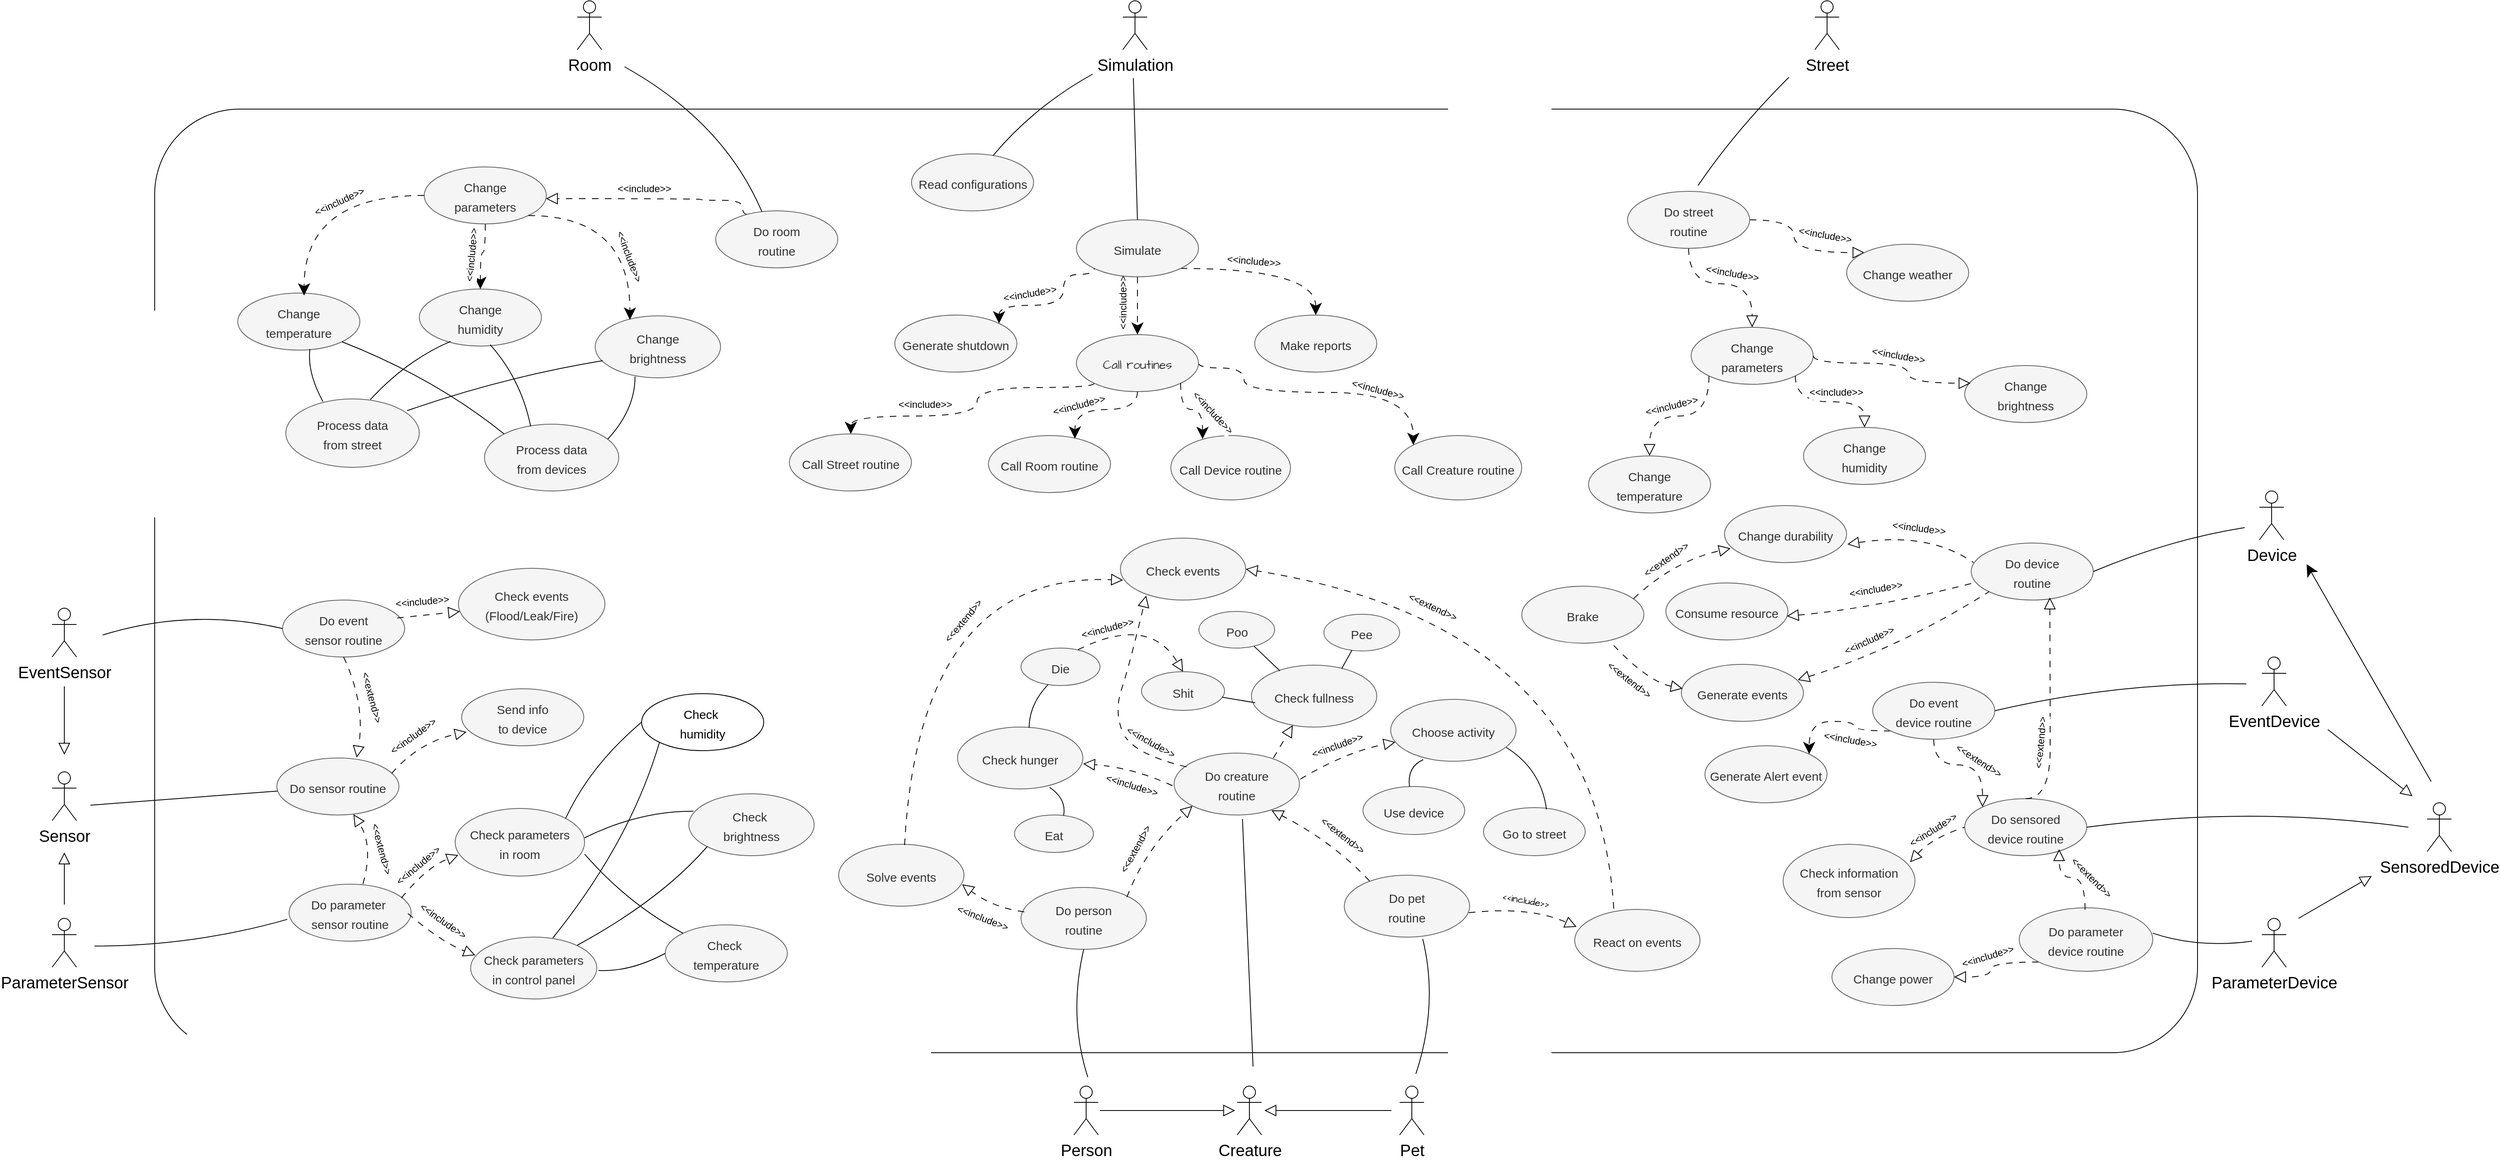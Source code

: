 <mxfile version="22.1.18" type="device">
  <diagram name="Page-1" id="uXJgzMx6ZGSFRVdpTPK_">
    <mxGraphModel dx="4783" dy="2257" grid="0" gridSize="10" guides="1" tooltips="1" connect="1" arrows="1" fold="1" page="0" pageScale="1" pageWidth="827" pageHeight="1169" math="0" shadow="0">
      <root>
        <mxCell id="0" />
        <mxCell id="1" parent="0" />
        <mxCell id="VrruXt-9l9qmzb9wAJzV-1" value="&lt;font face=&quot;Helvetica&quot;&gt;Creature&lt;/font&gt;" style="shape=umlActor;verticalLabelPosition=bottom;verticalAlign=top;html=1;outlineConnect=0;hachureGap=4;fontFamily=Architects Daughter;fontSource=https%3A%2F%2Ffonts.googleapis.com%2Fcss%3Ffamily%3DArchitects%2BDaughter;fontSize=20;" vertex="1" parent="1">
          <mxGeometry x="88.5" y="1121" width="30" height="60" as="geometry" />
        </mxCell>
        <mxCell id="VrruXt-9l9qmzb9wAJzV-3" value="Street" style="shape=umlActor;verticalLabelPosition=bottom;verticalAlign=top;html=1;outlineConnect=0;hachureGap=4;fontFamily=Helvetica;fontSize=20;" vertex="1" parent="1">
          <mxGeometry x="798" y="-212" width="30" height="60" as="geometry" />
        </mxCell>
        <mxCell id="VrruXt-9l9qmzb9wAJzV-4" value="Device" style="shape=umlActor;verticalLabelPosition=bottom;verticalAlign=top;html=1;outlineConnect=0;hachureGap=4;fontFamily=Helvetica;fontSize=20;" vertex="1" parent="1">
          <mxGeometry x="1344" y="390" width="30" height="60" as="geometry" />
        </mxCell>
        <mxCell id="VrruXt-9l9qmzb9wAJzV-5" value="&lt;font face=&quot;Helvetica&quot;&gt;Person&lt;/font&gt;" style="shape=umlActor;verticalLabelPosition=bottom;verticalAlign=top;html=1;outlineConnect=0;hachureGap=4;fontFamily=Architects Daughter;fontSource=https%3A%2F%2Ffonts.googleapis.com%2Fcss%3Ffamily%3DArchitects%2BDaughter;fontSize=20;" vertex="1" parent="1">
          <mxGeometry x="-112" y="1121" width="30" height="60" as="geometry" />
        </mxCell>
        <mxCell id="VrruXt-9l9qmzb9wAJzV-6" value="Room" style="shape=umlActor;verticalLabelPosition=bottom;verticalAlign=top;html=1;outlineConnect=0;hachureGap=4;fontFamily=Helvetica;fontSize=20;" vertex="1" parent="1">
          <mxGeometry x="-722" y="-212" width="30" height="60" as="geometry" />
        </mxCell>
        <mxCell id="VrruXt-9l9qmzb9wAJzV-7" value="Simulation" style="shape=umlActor;verticalLabelPosition=bottom;verticalAlign=top;html=1;outlineConnect=0;hachureGap=4;fontFamily=Helvetica;fontSize=20;" vertex="1" parent="1">
          <mxGeometry x="-52" y="-212" width="30" height="60" as="geometry" />
        </mxCell>
        <mxCell id="VrruXt-9l9qmzb9wAJzV-107" style="edgeStyle=orthogonalEdgeStyle;rounded=0;hachureGap=4;orthogonalLoop=1;jettySize=auto;html=1;fontFamily=Architects Daughter;fontSource=https%3A%2F%2Ffonts.googleapis.com%2Fcss%3Ffamily%3DArchitects%2BDaughter;fontSize=16;endArrow=block;endFill=0;endSize=12;" edge="1" parent="1">
          <mxGeometry relative="1" as="geometry">
            <mxPoint x="-1352" y="898" as="sourcePoint" />
            <mxPoint x="-1352" y="834" as="targetPoint" />
          </mxGeometry>
        </mxCell>
        <mxCell id="VrruXt-9l9qmzb9wAJzV-8" value="ParameterSensor" style="shape=umlActor;verticalLabelPosition=bottom;verticalAlign=top;html=1;outlineConnect=0;hachureGap=4;fontFamily=Helvetica;fontSize=20;" vertex="1" parent="1">
          <mxGeometry x="-1367" y="915" width="30" height="60" as="geometry" />
        </mxCell>
        <mxCell id="VrruXt-9l9qmzb9wAJzV-106" style="edgeStyle=orthogonalEdgeStyle;rounded=0;hachureGap=4;orthogonalLoop=1;jettySize=auto;html=1;fontFamily=Architects Daughter;fontSource=https%3A%2F%2Ffonts.googleapis.com%2Fcss%3Ffamily%3DArchitects%2BDaughter;fontSize=16;endArrow=block;endFill=0;endSize=12;" edge="1" parent="1">
          <mxGeometry relative="1" as="geometry">
            <mxPoint x="-1352" y="630" as="sourcePoint" />
            <mxPoint x="-1352" y="714" as="targetPoint" />
          </mxGeometry>
        </mxCell>
        <mxCell id="VrruXt-9l9qmzb9wAJzV-9" value="EventSensor" style="shape=umlActor;verticalLabelPosition=bottom;verticalAlign=top;html=1;outlineConnect=0;hachureGap=4;fontFamily=Helvetica;fontSize=20;" vertex="1" parent="1">
          <mxGeometry x="-1367" y="534" width="30" height="60" as="geometry" />
        </mxCell>
        <mxCell id="VrruXt-9l9qmzb9wAJzV-10" value="Sensor" style="shape=umlActor;verticalLabelPosition=bottom;verticalAlign=top;html=1;outlineConnect=0;hachureGap=4;fontFamily=Helvetica;fontSize=20;" vertex="1" parent="1">
          <mxGeometry x="-1367" y="735" width="30" height="60" as="geometry" />
        </mxCell>
        <mxCell id="VrruXt-9l9qmzb9wAJzV-11" value="EventDevice" style="shape=umlActor;verticalLabelPosition=bottom;verticalAlign=top;html=1;outlineConnect=0;hachureGap=4;fontFamily=Helvetica;fontSize=20;" vertex="1" parent="1">
          <mxGeometry x="1347" y="594" width="30" height="60" as="geometry" />
        </mxCell>
        <mxCell id="VrruXt-9l9qmzb9wAJzV-12" value="SensoredDevice" style="shape=umlActor;verticalLabelPosition=bottom;verticalAlign=top;html=1;outlineConnect=0;hachureGap=4;fontFamily=Helvetica;fontSize=20;" vertex="1" parent="1">
          <mxGeometry x="1550" y="773" width="30" height="60" as="geometry" />
        </mxCell>
        <mxCell id="VrruXt-9l9qmzb9wAJzV-13" value="&lt;font face=&quot;Helvetica&quot;&gt;Pet&lt;/font&gt;" style="shape=umlActor;verticalLabelPosition=bottom;verticalAlign=top;html=1;outlineConnect=0;hachureGap=4;fontFamily=Architects Daughter;fontSource=https%3A%2F%2Ffonts.googleapis.com%2Fcss%3Ffamily%3DArchitects%2BDaughter;fontSize=20;" vertex="1" parent="1">
          <mxGeometry x="288" y="1121" width="30" height="60" as="geometry" />
        </mxCell>
        <mxCell id="VrruXt-9l9qmzb9wAJzV-14" value="ParameterDevice" style="shape=umlActor;verticalLabelPosition=bottom;verticalAlign=top;html=1;outlineConnect=0;hachureGap=4;fontFamily=Helvetica;fontSize=20;" vertex="1" parent="1">
          <mxGeometry x="1347" y="915" width="30" height="60" as="geometry" />
        </mxCell>
        <mxCell id="VrruXt-9l9qmzb9wAJzV-19" value="" style="rounded=1;whiteSpace=wrap;html=1;hachureGap=4;fontFamily=Architects Daughter;fontSource=https%3A%2F%2Ffonts.googleapis.com%2Fcss%3Ffamily%3DArchitects%2BDaughter;fontSize=20;glass=0;arcSize=9;" vertex="1" parent="1">
          <mxGeometry x="-1241" y="-79" width="2509" height="1159" as="geometry" />
        </mxCell>
        <mxCell id="VrruXt-9l9qmzb9wAJzV-28" value="&lt;font style=&quot;font-size: 15px;&quot;&gt;Read configurations&lt;/font&gt;" style="ellipse;whiteSpace=wrap;html=1;hachureGap=4;fontFamily=Helvetica;fontSize=20;fillColor=#f5f5f5;fontColor=#333333;strokeColor=#666666;" vertex="1" parent="1">
          <mxGeometry x="-311.5" y="-24" width="150" height="70" as="geometry" />
        </mxCell>
        <mxCell id="VrruXt-9l9qmzb9wAJzV-44" style="edgeStyle=orthogonalEdgeStyle;rounded=0;hachureGap=4;orthogonalLoop=1;jettySize=auto;html=1;exitX=0.5;exitY=1;exitDx=0;exitDy=0;fontFamily=Architects Daughter;fontSource=https%3A%2F%2Ffonts.googleapis.com%2Fcss%3Ffamily%3DArchitects%2BDaughter;fontSize=16;curved=1;dashed=1;dashPattern=8 8;startSize=12;endSize=12;" edge="1" parent="1" source="VrruXt-9l9qmzb9wAJzV-29" target="VrruXt-9l9qmzb9wAJzV-32">
          <mxGeometry relative="1" as="geometry" />
        </mxCell>
        <mxCell id="VrruXt-9l9qmzb9wAJzV-48" value="&lt;font style=&quot;font-size: 12px;&quot;&gt;&amp;lt;&amp;lt;include&amp;gt;&amp;gt;&lt;/font&gt;" style="edgeLabel;html=1;align=center;verticalAlign=middle;resizable=0;points=[];fontSize=20;fontFamily=Helvetica;rotation=-90;" vertex="1" connectable="0" parent="VrruXt-9l9qmzb9wAJzV-44">
          <mxGeometry x="-0.243" relative="1" as="geometry">
            <mxPoint x="-22" y="5" as="offset" />
          </mxGeometry>
        </mxCell>
        <mxCell id="VrruXt-9l9qmzb9wAJzV-45" style="edgeStyle=orthogonalEdgeStyle;rounded=0;hachureGap=4;orthogonalLoop=1;jettySize=auto;html=1;exitX=1;exitY=1;exitDx=0;exitDy=0;fontFamily=Architects Daughter;fontSource=https%3A%2F%2Ffonts.googleapis.com%2Fcss%3Ffamily%3DArchitects%2BDaughter;fontSize=16;curved=1;dashed=1;dashPattern=8 8;startSize=12;endSize=12;" edge="1" parent="1" source="VrruXt-9l9qmzb9wAJzV-29" target="VrruXt-9l9qmzb9wAJzV-31">
          <mxGeometry relative="1" as="geometry" />
        </mxCell>
        <mxCell id="VrruXt-9l9qmzb9wAJzV-47" value="&lt;font style=&quot;font-size: 12px;&quot;&gt;&amp;lt;&amp;lt;include&amp;gt;&amp;gt;&lt;/font&gt;" style="edgeLabel;html=1;align=center;verticalAlign=middle;resizable=0;points=[];fontSize=20;fontFamily=Helvetica;rotation=5;" vertex="1" connectable="0" parent="VrruXt-9l9qmzb9wAJzV-45">
          <mxGeometry x="-0.391" y="-3" relative="1" as="geometry">
            <mxPoint x="22" y="-16" as="offset" />
          </mxGeometry>
        </mxCell>
        <mxCell id="VrruXt-9l9qmzb9wAJzV-29" value="&lt;font style=&quot;font-size: 15px;&quot;&gt;Simulate&lt;/font&gt;" style="ellipse;whiteSpace=wrap;html=1;hachureGap=4;fontFamily=Helvetica;fontSize=20;fillColor=#f5f5f5;fontColor=#333333;strokeColor=#666666;" vertex="1" parent="1">
          <mxGeometry x="-109" y="57" width="150" height="70" as="geometry" />
        </mxCell>
        <mxCell id="VrruXt-9l9qmzb9wAJzV-43" style="edgeStyle=orthogonalEdgeStyle;rounded=0;hachureGap=4;orthogonalLoop=1;jettySize=auto;html=1;exitX=1;exitY=0;exitDx=0;exitDy=0;entryX=0;entryY=1;entryDx=0;entryDy=0;fontFamily=Architects Daughter;fontSource=https%3A%2F%2Ffonts.googleapis.com%2Fcss%3Ffamily%3DArchitects%2BDaughter;fontSize=16;curved=1;endArrow=none;endFill=0;startArrow=classic;startFill=1;dashed=1;dashPattern=8 8;endSize=12;startSize=12;" edge="1" parent="1" source="VrruXt-9l9qmzb9wAJzV-30" target="VrruXt-9l9qmzb9wAJzV-29">
          <mxGeometry relative="1" as="geometry">
            <Array as="points">
              <mxPoint x="-204" y="162" />
              <mxPoint x="-125" y="162" />
              <mxPoint x="-125" y="124" />
            </Array>
          </mxGeometry>
        </mxCell>
        <mxCell id="VrruXt-9l9qmzb9wAJzV-46" value="&lt;font style=&quot;font-size: 12px;&quot;&gt;&amp;lt;&amp;lt;include&amp;gt;&amp;gt;&lt;/font&gt;" style="edgeLabel;html=1;align=center;verticalAlign=middle;resizable=0;points=[];fontSize=20;fontFamily=Helvetica;rotation=-10;" vertex="1" connectable="0" parent="VrruXt-9l9qmzb9wAJzV-43">
          <mxGeometry x="-0.086" y="4" relative="1" as="geometry">
            <mxPoint x="-26" y="-14" as="offset" />
          </mxGeometry>
        </mxCell>
        <mxCell id="VrruXt-9l9qmzb9wAJzV-30" value="&lt;font style=&quot;font-size: 15px;&quot;&gt;Generate shutdown&lt;/font&gt;" style="ellipse;whiteSpace=wrap;html=1;hachureGap=4;fontFamily=Helvetica;fontSize=20;fillColor=#f5f5f5;fontColor=#333333;strokeColor=#666666;" vertex="1" parent="1">
          <mxGeometry x="-332" y="174" width="150" height="70" as="geometry" />
        </mxCell>
        <mxCell id="VrruXt-9l9qmzb9wAJzV-31" value="&lt;font style=&quot;font-size: 15px;&quot;&gt;Make reports&lt;/font&gt;" style="ellipse;whiteSpace=wrap;html=1;hachureGap=4;fontFamily=Helvetica;fontSize=20;fillColor=#f5f5f5;fontColor=#333333;strokeColor=#666666;" vertex="1" parent="1">
          <mxGeometry x="110" y="174" width="150" height="70" as="geometry" />
        </mxCell>
        <mxCell id="VrruXt-9l9qmzb9wAJzV-50" style="edgeStyle=orthogonalEdgeStyle;rounded=0;hachureGap=4;orthogonalLoop=1;jettySize=auto;html=1;exitX=0;exitY=1;exitDx=0;exitDy=0;fontFamily=Architects Daughter;fontSource=https%3A%2F%2Ffonts.googleapis.com%2Fcss%3Ffamily%3DArchitects%2BDaughter;fontSize=16;curved=1;endSize=12;dashed=1;dashPattern=8 8;" edge="1" parent="1" source="VrruXt-9l9qmzb9wAJzV-32" target="VrruXt-9l9qmzb9wAJzV-33">
          <mxGeometry relative="1" as="geometry">
            <Array as="points">
              <mxPoint x="-231" y="263" />
              <mxPoint x="-231" y="298" />
              <mxPoint x="-386" y="298" />
            </Array>
          </mxGeometry>
        </mxCell>
        <mxCell id="VrruXt-9l9qmzb9wAJzV-57" value="&lt;font style=&quot;font-size: 12px;&quot;&gt;&amp;lt;&amp;lt;include&amp;gt;&amp;gt;&lt;/font&gt;" style="edgeLabel;html=1;align=center;verticalAlign=middle;resizable=0;points=[];fontSize=20;fontFamily=Helvetica;" vertex="1" connectable="0" parent="VrruXt-9l9qmzb9wAJzV-50">
          <mxGeometry x="0.34" relative="1" as="geometry">
            <mxPoint x="-7" y="-18" as="offset" />
          </mxGeometry>
        </mxCell>
        <mxCell id="VrruXt-9l9qmzb9wAJzV-54" style="edgeStyle=orthogonalEdgeStyle;rounded=0;hachureGap=4;orthogonalLoop=1;jettySize=auto;html=1;exitX=1;exitY=0.5;exitDx=0;exitDy=0;entryX=0;entryY=0;entryDx=0;entryDy=0;fontFamily=Architects Daughter;fontSource=https%3A%2F%2Ffonts.googleapis.com%2Fcss%3Ffamily%3DArchitects%2BDaughter;fontSize=16;curved=1;endSize=12;dashed=1;dashPattern=8 8;" edge="1" parent="1" source="VrruXt-9l9qmzb9wAJzV-32" target="VrruXt-9l9qmzb9wAJzV-36">
          <mxGeometry relative="1" as="geometry">
            <Array as="points">
              <mxPoint x="41" y="239" />
              <mxPoint x="97" y="239" />
              <mxPoint x="97" y="269" />
              <mxPoint x="305" y="269" />
            </Array>
          </mxGeometry>
        </mxCell>
        <mxCell id="VrruXt-9l9qmzb9wAJzV-58" value="&lt;font style=&quot;font-size: 12px;&quot;&gt;&amp;lt;&amp;lt;include&amp;gt;&amp;gt;&lt;/font&gt;" style="edgeLabel;html=1;align=center;verticalAlign=middle;resizable=0;points=[];fontSize=20;fontFamily=Helvetica;rotation=15;" vertex="1" connectable="0" parent="VrruXt-9l9qmzb9wAJzV-54">
          <mxGeometry x="0.037" relative="1" as="geometry">
            <mxPoint x="68" y="-7" as="offset" />
          </mxGeometry>
        </mxCell>
        <mxCell id="VrruXt-9l9qmzb9wAJzV-32" value="&lt;font style=&quot;font-size: 15px;&quot;&gt;Call routines&lt;/font&gt;" style="ellipse;whiteSpace=wrap;html=1;hachureGap=4;fontFamily=Architects Daughter;fontSource=https%3A%2F%2Ffonts.googleapis.com%2Fcss%3Ffamily%3DArchitects%2BDaughter;fontSize=20;fillColor=#f5f5f5;fontColor=#333333;strokeColor=#666666;" vertex="1" parent="1">
          <mxGeometry x="-109" y="198" width="150" height="70" as="geometry" />
        </mxCell>
        <mxCell id="VrruXt-9l9qmzb9wAJzV-33" value="&lt;font style=&quot;font-size: 15px;&quot;&gt;Call Street routine&lt;/font&gt;" style="ellipse;whiteSpace=wrap;html=1;hachureGap=4;fontFamily=Helvetica;fontSize=20;fillColor=#f5f5f5;fontColor=#333333;strokeColor=#666666;" vertex="1" parent="1">
          <mxGeometry x="-461.5" y="320" width="150" height="70" as="geometry" />
        </mxCell>
        <mxCell id="VrruXt-9l9qmzb9wAJzV-34" value="&lt;font style=&quot;font-size: 15px;&quot;&gt;Call Room routine&lt;/font&gt;" style="ellipse;whiteSpace=wrap;html=1;hachureGap=4;fontFamily=Helvetica;fontSize=20;fillColor=#f5f5f5;fontColor=#333333;strokeColor=#666666;" vertex="1" parent="1">
          <mxGeometry x="-217" y="322" width="150" height="70" as="geometry" />
        </mxCell>
        <mxCell id="VrruXt-9l9qmzb9wAJzV-35" value="&lt;font style=&quot;font-size: 15px;&quot;&gt;Call Device routine&lt;/font&gt;" style="ellipse;whiteSpace=wrap;html=1;hachureGap=4;fontFamily=Helvetica;fontSize=20;fillColor=#f5f5f5;fontColor=#333333;strokeColor=#666666;" vertex="1" parent="1">
          <mxGeometry x="7" y="322" width="147" height="79" as="geometry" />
        </mxCell>
        <mxCell id="VrruXt-9l9qmzb9wAJzV-36" value="&lt;font style=&quot;font-size: 15px;&quot;&gt;Call Creature routine&lt;/font&gt;" style="ellipse;whiteSpace=wrap;html=1;hachureGap=4;fontFamily=Helvetica;fontSize=20;fillColor=#f5f5f5;fontColor=#333333;strokeColor=#666666;" vertex="1" parent="1">
          <mxGeometry x="282" y="322" width="156" height="79" as="geometry" />
        </mxCell>
        <mxCell id="VrruXt-9l9qmzb9wAJzV-37" style="edgeStyle=orthogonalEdgeStyle;rounded=0;hachureGap=4;orthogonalLoop=1;jettySize=auto;html=1;fontFamily=Architects Daughter;fontSource=https%3A%2F%2Ffonts.googleapis.com%2Fcss%3Ffamily%3DArchitects%2BDaughter;fontSize=16;endArrow=block;endFill=0;endSize=12;" edge="1" parent="1">
          <mxGeometry relative="1" as="geometry">
            <mxPoint x="-80" y="1151" as="sourcePoint" />
            <mxPoint x="86" y="1151" as="targetPoint" />
          </mxGeometry>
        </mxCell>
        <mxCell id="VrruXt-9l9qmzb9wAJzV-38" style="edgeStyle=orthogonalEdgeStyle;rounded=0;hachureGap=4;orthogonalLoop=1;jettySize=auto;html=1;fontFamily=Architects Daughter;fontSource=https%3A%2F%2Ffonts.googleapis.com%2Fcss%3Ffamily%3DArchitects%2BDaughter;fontSize=16;endArrow=block;endFill=0;endSize=12;" edge="1" parent="1">
          <mxGeometry relative="1" as="geometry">
            <mxPoint x="278" y="1151" as="sourcePoint" />
            <mxPoint x="122" y="1151" as="targetPoint" />
          </mxGeometry>
        </mxCell>
        <mxCell id="VrruXt-9l9qmzb9wAJzV-40" value="" style="endArrow=none;html=1;rounded=0;hachureGap=4;fontFamily=Architects Daughter;fontSource=https%3A%2F%2Ffonts.googleapis.com%2Fcss%3Ffamily%3DArchitects%2BDaughter;fontSize=16;exitX=0.668;exitY=0.029;exitDx=0;exitDy=0;exitPerimeter=0;curved=1;" edge="1" parent="1" source="VrruXt-9l9qmzb9wAJzV-28">
          <mxGeometry width="50" height="50" relative="1" as="geometry">
            <mxPoint x="1" y="54" as="sourcePoint" />
            <mxPoint x="-89" y="-122" as="targetPoint" />
            <Array as="points">
              <mxPoint x="-161" y="-82" />
            </Array>
          </mxGeometry>
        </mxCell>
        <mxCell id="VrruXt-9l9qmzb9wAJzV-49" value="" style="endArrow=none;html=1;rounded=0;hachureGap=4;fontFamily=Architects Daughter;fontSource=https%3A%2F%2Ffonts.googleapis.com%2Fcss%3Ffamily%3DArchitects%2BDaughter;fontSize=16;exitX=0.5;exitY=0;exitDx=0;exitDy=0;curved=1;" edge="1" parent="1" source="VrruXt-9l9qmzb9wAJzV-29">
          <mxGeometry width="50" height="50" relative="1" as="geometry">
            <mxPoint x="-81" y="40" as="sourcePoint" />
            <mxPoint x="-39" y="-117" as="targetPoint" />
          </mxGeometry>
        </mxCell>
        <mxCell id="VrruXt-9l9qmzb9wAJzV-55" style="edgeStyle=orthogonalEdgeStyle;rounded=0;hachureGap=4;orthogonalLoop=1;jettySize=auto;html=1;exitX=0.5;exitY=1;exitDx=0;exitDy=0;entryX=0.708;entryY=0.054;entryDx=0;entryDy=0;entryPerimeter=0;fontFamily=Architects Daughter;fontSource=https%3A%2F%2Ffonts.googleapis.com%2Fcss%3Ffamily%3DArchitects%2BDaughter;fontSize=16;curved=1;endSize=12;dashed=1;dashPattern=8 8;" edge="1" parent="1" source="VrruXt-9l9qmzb9wAJzV-32" target="VrruXt-9l9qmzb9wAJzV-34">
          <mxGeometry relative="1" as="geometry" />
        </mxCell>
        <mxCell id="VrruXt-9l9qmzb9wAJzV-60" value="&lt;font style=&quot;font-size: 12px;&quot;&gt;&amp;lt;&amp;lt;include&amp;gt;&amp;gt;&lt;/font&gt;" style="edgeLabel;html=1;align=center;verticalAlign=middle;resizable=0;points=[];fontSize=20;fontFamily=Helvetica;rotation=-15;" vertex="1" connectable="0" parent="VrruXt-9l9qmzb9wAJzV-55">
          <mxGeometry x="-0.096" relative="1" as="geometry">
            <mxPoint x="-34" y="-9" as="offset" />
          </mxGeometry>
        </mxCell>
        <mxCell id="VrruXt-9l9qmzb9wAJzV-56" style="edgeStyle=orthogonalEdgeStyle;rounded=0;hachureGap=4;orthogonalLoop=1;jettySize=auto;html=1;exitX=1;exitY=1;exitDx=0;exitDy=0;entryX=0.265;entryY=0.054;entryDx=0;entryDy=0;entryPerimeter=0;fontFamily=Architects Daughter;fontSource=https%3A%2F%2Ffonts.googleapis.com%2Fcss%3Ffamily%3DArchitects%2BDaughter;fontSize=16;curved=1;endSize=12;dashed=1;dashPattern=8 8;" edge="1" parent="1" source="VrruXt-9l9qmzb9wAJzV-32" target="VrruXt-9l9qmzb9wAJzV-35">
          <mxGeometry relative="1" as="geometry" />
        </mxCell>
        <mxCell id="VrruXt-9l9qmzb9wAJzV-59" value="&lt;font style=&quot;font-size: 12px;&quot;&gt;&amp;lt;&amp;lt;include&amp;gt;&amp;gt;&lt;/font&gt;" style="edgeLabel;html=1;align=center;verticalAlign=middle;resizable=0;points=[];fontSize=20;fontFamily=Helvetica;rotation=47;" vertex="1" connectable="0" parent="VrruXt-9l9qmzb9wAJzV-56">
          <mxGeometry x="0.033" y="2" relative="1" as="geometry">
            <mxPoint x="25" y="3" as="offset" />
          </mxGeometry>
        </mxCell>
        <mxCell id="VrruXt-9l9qmzb9wAJzV-78" style="edgeStyle=orthogonalEdgeStyle;rounded=0;hachureGap=4;orthogonalLoop=1;jettySize=auto;html=1;exitX=0.5;exitY=1;exitDx=0;exitDy=0;entryX=0.5;entryY=0;entryDx=0;entryDy=0;fontFamily=Architects Daughter;fontSource=https%3A%2F%2Ffonts.googleapis.com%2Fcss%3Ffamily%3DArchitects%2BDaughter;fontSize=16;curved=1;dashed=1;dashPattern=8 8;endSize=12;endArrow=block;endFill=0;" edge="1" parent="1" source="VrruXt-9l9qmzb9wAJzV-62" target="VrruXt-9l9qmzb9wAJzV-66">
          <mxGeometry relative="1" as="geometry" />
        </mxCell>
        <mxCell id="VrruXt-9l9qmzb9wAJzV-79" style="edgeStyle=orthogonalEdgeStyle;rounded=0;hachureGap=4;orthogonalLoop=1;jettySize=auto;html=1;exitX=1;exitY=0.5;exitDx=0;exitDy=0;entryX=0;entryY=0;entryDx=0;entryDy=0;fontFamily=Architects Daughter;fontSource=https%3A%2F%2Ffonts.googleapis.com%2Fcss%3Ffamily%3DArchitects%2BDaughter;fontSize=16;curved=1;dashed=1;dashPattern=8 8;endSize=12;endArrow=block;endFill=0;" edge="1" parent="1" source="VrruXt-9l9qmzb9wAJzV-62" target="VrruXt-9l9qmzb9wAJzV-65">
          <mxGeometry relative="1" as="geometry" />
        </mxCell>
        <mxCell id="VrruXt-9l9qmzb9wAJzV-62" value="&lt;font style=&quot;font-size: 15px;&quot;&gt;Do street&lt;br&gt;routine&lt;br&gt;&lt;/font&gt;" style="ellipse;whiteSpace=wrap;html=1;hachureGap=4;fontFamily=Helvetica;fontSize=20;fillColor=#f5f5f5;fontColor=#333333;strokeColor=#666666;" vertex="1" parent="1">
          <mxGeometry x="568" y="22" width="150" height="70" as="geometry" />
        </mxCell>
        <mxCell id="VrruXt-9l9qmzb9wAJzV-87" style="edgeStyle=orthogonalEdgeStyle;rounded=0;hachureGap=4;orthogonalLoop=1;jettySize=auto;html=1;exitX=0.256;exitY=0.059;exitDx=0;exitDy=0;fontFamily=Architects Daughter;fontSource=https%3A%2F%2Ffonts.googleapis.com%2Fcss%3Ffamily%3DArchitects%2BDaughter;fontSize=16;curved=1;dashed=1;dashPattern=8 8;endSize=12;endArrow=block;endFill=0;exitPerimeter=0;" edge="1" parent="1" source="VrruXt-9l9qmzb9wAJzV-63" target="VrruXt-9l9qmzb9wAJzV-83">
          <mxGeometry relative="1" as="geometry">
            <Array as="points">
              <mxPoint x="-519" y="50" />
              <mxPoint x="-519" y="33" />
              <mxPoint x="-570" y="33" />
              <mxPoint x="-570" y="31" />
            </Array>
          </mxGeometry>
        </mxCell>
        <mxCell id="VrruXt-9l9qmzb9wAJzV-63" value="&lt;font style=&quot;font-size: 15px;&quot;&gt;Do room&lt;br&gt;routine&lt;br&gt;&lt;/font&gt;" style="ellipse;whiteSpace=wrap;html=1;hachureGap=4;fontFamily=Helvetica;fontSize=20;fillColor=#f5f5f5;fontColor=#333333;strokeColor=#666666;" vertex="1" parent="1">
          <mxGeometry x="-552" y="46" width="150" height="70" as="geometry" />
        </mxCell>
        <mxCell id="VrruXt-9l9qmzb9wAJzV-64" value="" style="endArrow=none;html=1;rounded=0;hachureGap=4;fontFamily=Architects Daughter;fontSource=https%3A%2F%2Ffonts.googleapis.com%2Fcss%3Ffamily%3DArchitects%2BDaughter;fontSize=16;exitX=0.577;exitY=-0.102;exitDx=0;exitDy=0;exitPerimeter=0;curved=1;" edge="1" parent="1" source="VrruXt-9l9qmzb9wAJzV-62">
          <mxGeometry width="50" height="50" relative="1" as="geometry">
            <mxPoint x="686" y="-4" as="sourcePoint" />
            <mxPoint x="766" y="-118" as="targetPoint" />
            <Array as="points">
              <mxPoint x="700" y="-52" />
            </Array>
          </mxGeometry>
        </mxCell>
        <mxCell id="VrruXt-9l9qmzb9wAJzV-65" value="&lt;font style=&quot;font-size: 15px;&quot;&gt;Change weather&lt;br&gt;&lt;/font&gt;" style="ellipse;whiteSpace=wrap;html=1;hachureGap=4;fontFamily=Helvetica;fontSize=20;fillColor=#f5f5f5;fontColor=#333333;strokeColor=#666666;" vertex="1" parent="1">
          <mxGeometry x="837" y="87" width="150" height="70" as="geometry" />
        </mxCell>
        <mxCell id="VrruXt-9l9qmzb9wAJzV-70" style="edgeStyle=orthogonalEdgeStyle;rounded=0;hachureGap=4;orthogonalLoop=1;jettySize=auto;html=1;exitX=0;exitY=1;exitDx=0;exitDy=0;fontFamily=Architects Daughter;fontSource=https%3A%2F%2Ffonts.googleapis.com%2Fcss%3Ffamily%3DArchitects%2BDaughter;fontSize=16;curved=1;dashed=1;dashPattern=8 8;endArrow=block;endFill=0;endSize=12;" edge="1" parent="1" source="VrruXt-9l9qmzb9wAJzV-66" target="VrruXt-9l9qmzb9wAJzV-67">
          <mxGeometry relative="1" as="geometry" />
        </mxCell>
        <mxCell id="VrruXt-9l9qmzb9wAJzV-73" value="&lt;font style=&quot;font-size: 12px;&quot;&gt;&amp;lt;&amp;lt;include&amp;gt;&amp;gt;&lt;/font&gt;" style="edgeLabel;html=1;align=center;verticalAlign=middle;resizable=0;points=[];fontSize=20;fontFamily=Helvetica;rotation=-14;" vertex="1" connectable="0" parent="VrruXt-9l9qmzb9wAJzV-70">
          <mxGeometry x="0.037" y="1" relative="1" as="geometry">
            <mxPoint x="-8" y="-17" as="offset" />
          </mxGeometry>
        </mxCell>
        <mxCell id="VrruXt-9l9qmzb9wAJzV-66" value="&lt;font style=&quot;font-size: 15px;&quot;&gt;Change &lt;br&gt;parameters&lt;br&gt;&lt;/font&gt;" style="ellipse;whiteSpace=wrap;html=1;hachureGap=4;fontFamily=Helvetica;fontSize=20;fillColor=#f5f5f5;fontColor=#333333;strokeColor=#666666;" vertex="1" parent="1">
          <mxGeometry x="646" y="189" width="150" height="70" as="geometry" />
        </mxCell>
        <mxCell id="VrruXt-9l9qmzb9wAJzV-67" value="&lt;font style=&quot;font-size: 15px;&quot;&gt;Change &lt;br&gt;temperature&lt;br&gt;&lt;/font&gt;" style="ellipse;whiteSpace=wrap;html=1;hachureGap=4;fontFamily=Helvetica;fontSize=20;fillColor=#f5f5f5;fontColor=#333333;strokeColor=#666666;" vertex="1" parent="1">
          <mxGeometry x="520" y="347" width="150" height="70" as="geometry" />
        </mxCell>
        <mxCell id="VrruXt-9l9qmzb9wAJzV-68" value="&lt;font style=&quot;font-size: 15px;&quot;&gt;Change &lt;br&gt;humidity&lt;br&gt;&lt;/font&gt;" style="ellipse;whiteSpace=wrap;html=1;hachureGap=4;fontFamily=Helvetica;fontSize=20;fillColor=#f5f5f5;fontColor=#333333;strokeColor=#666666;" vertex="1" parent="1">
          <mxGeometry x="784" y="312" width="150" height="70" as="geometry" />
        </mxCell>
        <mxCell id="VrruXt-9l9qmzb9wAJzV-69" value="&lt;font style=&quot;font-size: 15px;&quot;&gt;Change &lt;br&gt;brightness&lt;br&gt;&lt;/font&gt;" style="ellipse;whiteSpace=wrap;html=1;hachureGap=4;fontFamily=Helvetica;fontSize=20;fillColor=#f5f5f5;fontColor=#333333;strokeColor=#666666;" vertex="1" parent="1">
          <mxGeometry x="982" y="236" width="150" height="70" as="geometry" />
        </mxCell>
        <mxCell id="VrruXt-9l9qmzb9wAJzV-71" style="edgeStyle=orthogonalEdgeStyle;rounded=0;hachureGap=4;orthogonalLoop=1;jettySize=auto;html=1;exitX=1;exitY=1;exitDx=0;exitDy=0;entryX=0.5;entryY=0;entryDx=0;entryDy=0;fontFamily=Architects Daughter;fontSource=https%3A%2F%2Ffonts.googleapis.com%2Fcss%3Ffamily%3DArchitects%2BDaughter;fontSize=16;curved=1;dashed=1;dashPattern=8 8;endArrow=block;endFill=0;endSize=12;" edge="1" parent="1" source="VrruXt-9l9qmzb9wAJzV-66" target="VrruXt-9l9qmzb9wAJzV-68">
          <mxGeometry relative="1" as="geometry" />
        </mxCell>
        <mxCell id="VrruXt-9l9qmzb9wAJzV-74" value="&lt;font style=&quot;font-size: 12px;&quot;&gt;&amp;lt;&amp;lt;include&amp;gt;&amp;gt;&lt;/font&gt;" style="edgeLabel;html=1;align=center;verticalAlign=middle;resizable=0;points=[];fontSize=20;fontFamily=Helvetica;rotation=0;" vertex="1" connectable="0" parent="VrruXt-9l9qmzb9wAJzV-71">
          <mxGeometry x="0.279" y="-1" relative="1" as="geometry">
            <mxPoint x="-13" y="-17" as="offset" />
          </mxGeometry>
        </mxCell>
        <mxCell id="VrruXt-9l9qmzb9wAJzV-72" style="edgeStyle=orthogonalEdgeStyle;rounded=0;hachureGap=4;orthogonalLoop=1;jettySize=auto;html=1;exitX=1;exitY=0.5;exitDx=0;exitDy=0;entryX=0.048;entryY=0.309;entryDx=0;entryDy=0;entryPerimeter=0;fontFamily=Architects Daughter;fontSource=https%3A%2F%2Ffonts.googleapis.com%2Fcss%3Ffamily%3DArchitects%2BDaughter;fontSize=16;curved=1;dashed=1;dashPattern=8 8;endArrow=block;endFill=0;endSize=12;" edge="1" parent="1" source="VrruXt-9l9qmzb9wAJzV-66" target="VrruXt-9l9qmzb9wAJzV-69">
          <mxGeometry relative="1" as="geometry">
            <Array as="points">
              <mxPoint x="796" y="233" />
              <mxPoint x="912" y="233" />
              <mxPoint x="912" y="258" />
            </Array>
          </mxGeometry>
        </mxCell>
        <mxCell id="VrruXt-9l9qmzb9wAJzV-75" value="&lt;font style=&quot;font-size: 12px;&quot;&gt;&amp;lt;&amp;lt;include&amp;gt;&amp;gt;&lt;/font&gt;" style="edgeLabel;html=1;align=center;verticalAlign=middle;resizable=0;points=[];fontSize=20;fontFamily=Helvetica;rotation=10;" vertex="1" connectable="0" parent="VrruXt-9l9qmzb9wAJzV-72">
          <mxGeometry x="0.025" y="-7" relative="1" as="geometry">
            <mxPoint x="-2" y="-20" as="offset" />
          </mxGeometry>
        </mxCell>
        <mxCell id="VrruXt-9l9qmzb9wAJzV-80" value="&lt;font style=&quot;font-size: 12px;&quot;&gt;&amp;lt;&amp;lt;include&amp;gt;&amp;gt;&lt;/font&gt;" style="edgeLabel;html=1;align=center;verticalAlign=middle;resizable=0;points=[];fontSize=20;fontFamily=Helvetica;rotation=10;" vertex="1" connectable="0" parent="1">
          <mxGeometry x="811" y="72" as="geometry" />
        </mxCell>
        <mxCell id="VrruXt-9l9qmzb9wAJzV-81" value="&lt;font style=&quot;font-size: 12px;&quot;&gt;&amp;lt;&amp;lt;include&amp;gt;&amp;gt;&lt;/font&gt;" style="edgeLabel;html=1;align=center;verticalAlign=middle;resizable=0;points=[];fontSize=20;fontFamily=Helvetica;rotation=10;" vertex="1" connectable="0" parent="1">
          <mxGeometry x="697" y="119" as="geometry" />
        </mxCell>
        <mxCell id="VrruXt-9l9qmzb9wAJzV-82" value="" style="endArrow=none;html=1;rounded=0;hachureGap=4;fontFamily=Architects Daughter;fontSource=https%3A%2F%2Ffonts.googleapis.com%2Fcss%3Ffamily%3DArchitects%2BDaughter;fontSize=16;exitX=0.378;exitY=0.014;exitDx=0;exitDy=0;exitPerimeter=0;curved=1;" edge="1" parent="1" source="VrruXt-9l9qmzb9wAJzV-63">
          <mxGeometry width="50" height="50" relative="1" as="geometry">
            <mxPoint x="-630" y="12" as="sourcePoint" />
            <mxPoint x="-664" y="-131" as="targetPoint" />
            <Array as="points">
              <mxPoint x="-542" y="-63" />
            </Array>
          </mxGeometry>
        </mxCell>
        <mxCell id="VrruXt-9l9qmzb9wAJzV-90" style="edgeStyle=orthogonalEdgeStyle;rounded=0;hachureGap=4;orthogonalLoop=1;jettySize=auto;html=1;exitX=0.5;exitY=1;exitDx=0;exitDy=0;entryX=0.5;entryY=0;entryDx=0;entryDy=0;fontFamily=Architects Daughter;fontSource=https%3A%2F%2Ffonts.googleapis.com%2Fcss%3Ffamily%3DArchitects%2BDaughter;fontSize=16;curved=1;dashed=1;dashPattern=8 8;endSize=12;" edge="1" parent="1" source="VrruXt-9l9qmzb9wAJzV-83" target="VrruXt-9l9qmzb9wAJzV-85">
          <mxGeometry relative="1" as="geometry" />
        </mxCell>
        <mxCell id="VrruXt-9l9qmzb9wAJzV-83" value="&lt;font style=&quot;font-size: 15px;&quot;&gt;Change &lt;br&gt;parameters&lt;br&gt;&lt;/font&gt;" style="ellipse;whiteSpace=wrap;html=1;hachureGap=4;fontFamily=Helvetica;fontSize=20;fillColor=#f5f5f5;fontColor=#333333;strokeColor=#666666;" vertex="1" parent="1">
          <mxGeometry x="-910" y="-8" width="150" height="70" as="geometry" />
        </mxCell>
        <mxCell id="VrruXt-9l9qmzb9wAJzV-84" value="&lt;font style=&quot;font-size: 15px;&quot;&gt;Change &lt;br&gt;temperature&lt;br&gt;&lt;/font&gt;" style="ellipse;whiteSpace=wrap;html=1;hachureGap=4;fontFamily=Helvetica;fontSize=20;fillColor=#f5f5f5;fontColor=#333333;strokeColor=#666666;" vertex="1" parent="1">
          <mxGeometry x="-1139" y="147" width="150" height="70" as="geometry" />
        </mxCell>
        <mxCell id="VrruXt-9l9qmzb9wAJzV-85" value="&lt;font style=&quot;font-size: 15px;&quot;&gt;Change &lt;br&gt;humidity&lt;br&gt;&lt;/font&gt;" style="ellipse;whiteSpace=wrap;html=1;hachureGap=4;fontFamily=Helvetica;fontSize=20;fillColor=#f5f5f5;fontColor=#333333;strokeColor=#666666;" vertex="1" parent="1">
          <mxGeometry x="-916" y="142" width="150" height="70" as="geometry" />
        </mxCell>
        <mxCell id="VrruXt-9l9qmzb9wAJzV-86" value="&lt;font style=&quot;font-size: 15px;&quot;&gt;Change &lt;br&gt;brightness&lt;br&gt;&lt;/font&gt;" style="ellipse;whiteSpace=wrap;html=1;hachureGap=4;fontFamily=Helvetica;fontSize=20;fillColor=#f5f5f5;fontColor=#333333;strokeColor=#666666;" vertex="1" parent="1">
          <mxGeometry x="-700" y="175" width="154" height="76" as="geometry" />
        </mxCell>
        <mxCell id="VrruXt-9l9qmzb9wAJzV-88" value="&lt;font style=&quot;font-size: 12px;&quot;&gt;&amp;lt;&amp;lt;include&amp;gt;&amp;gt;&lt;/font&gt;" style="edgeLabel;html=1;align=center;verticalAlign=middle;resizable=0;points=[];fontSize=20;fontFamily=Helvetica;" vertex="1" connectable="0" parent="1">
          <mxGeometry x="-639.999" y="15" as="geometry" />
        </mxCell>
        <mxCell id="VrruXt-9l9qmzb9wAJzV-89" style="edgeStyle=orthogonalEdgeStyle;rounded=0;hachureGap=4;orthogonalLoop=1;jettySize=auto;html=1;exitX=1;exitY=1;exitDx=0;exitDy=0;entryX=0.277;entryY=0.062;entryDx=0;entryDy=0;entryPerimeter=0;fontFamily=Architects Daughter;fontSource=https%3A%2F%2Ffonts.googleapis.com%2Fcss%3Ffamily%3DArchitects%2BDaughter;fontSize=16;curved=1;dashed=1;dashPattern=8 8;endSize=12;" edge="1" parent="1" source="VrruXt-9l9qmzb9wAJzV-83" target="VrruXt-9l9qmzb9wAJzV-86">
          <mxGeometry relative="1" as="geometry" />
        </mxCell>
        <mxCell id="VrruXt-9l9qmzb9wAJzV-91" style="edgeStyle=orthogonalEdgeStyle;rounded=0;hachureGap=4;orthogonalLoop=1;jettySize=auto;html=1;exitX=0;exitY=0.5;exitDx=0;exitDy=0;entryX=0.543;entryY=0.042;entryDx=0;entryDy=0;entryPerimeter=0;fontFamily=Architects Daughter;fontSource=https%3A%2F%2Ffonts.googleapis.com%2Fcss%3Ffamily%3DArchitects%2BDaughter;fontSize=16;curved=1;dashed=1;dashPattern=8 8;endSize=12;" edge="1" parent="1" source="VrruXt-9l9qmzb9wAJzV-83" target="VrruXt-9l9qmzb9wAJzV-84">
          <mxGeometry relative="1" as="geometry" />
        </mxCell>
        <mxCell id="VrruXt-9l9qmzb9wAJzV-92" value="&lt;font style=&quot;font-size: 12px;&quot;&gt;&amp;lt;&amp;lt;include&amp;gt;&amp;gt;&lt;/font&gt;" style="edgeLabel;html=1;align=center;verticalAlign=middle;resizable=0;points=[];fontSize=20;fontFamily=Helvetica;rotation=69;" vertex="1" connectable="0" parent="1">
          <mxGeometry x="-654.999" y="100" as="geometry" />
        </mxCell>
        <mxCell id="VrruXt-9l9qmzb9wAJzV-93" value="&lt;font style=&quot;font-size: 12px;&quot;&gt;&amp;lt;&amp;lt;include&amp;gt;&amp;gt;&lt;/font&gt;" style="edgeLabel;html=1;align=center;verticalAlign=middle;resizable=0;points=[];fontSize=20;fontFamily=Helvetica;rotation=-25;" vertex="1" connectable="0" parent="1">
          <mxGeometry x="-1015.999" y="31" as="geometry" />
        </mxCell>
        <mxCell id="VrruXt-9l9qmzb9wAJzV-94" value="&lt;font style=&quot;font-size: 12px;&quot;&gt;&amp;lt;&amp;lt;include&amp;gt;&amp;gt;&lt;/font&gt;" style="edgeLabel;html=1;align=center;verticalAlign=middle;resizable=0;points=[];fontSize=20;fontFamily=Helvetica;rotation=-85;" vertex="1" connectable="0" parent="1">
          <mxGeometry x="-855.999" y="100" as="geometry" />
        </mxCell>
        <mxCell id="VrruXt-9l9qmzb9wAJzV-95" value="&lt;font style=&quot;font-size: 15px;&quot;&gt;Process data&lt;br&gt;from street&lt;br&gt;&lt;/font&gt;" style="ellipse;whiteSpace=wrap;html=1;hachureGap=4;fontFamily=Helvetica;fontSize=20;fillColor=#f5f5f5;fontColor=#333333;strokeColor=#666666;" vertex="1" parent="1">
          <mxGeometry x="-1080" y="277" width="164" height="84" as="geometry" />
        </mxCell>
        <mxCell id="VrruXt-9l9qmzb9wAJzV-96" value="&lt;font style=&quot;font-size: 15px;&quot;&gt;Process data&lt;br&gt;from devices&lt;br&gt;&lt;/font&gt;" style="ellipse;whiteSpace=wrap;html=1;hachureGap=4;fontFamily=Helvetica;fontSize=20;fillColor=#f5f5f5;fontColor=#333333;strokeColor=#666666;" vertex="1" parent="1">
          <mxGeometry x="-836" y="308" width="165" height="82" as="geometry" />
        </mxCell>
        <mxCell id="VrruXt-9l9qmzb9wAJzV-98" value="" style="endArrow=none;html=1;rounded=0;hachureGap=4;fontFamily=Architects Daughter;fontSource=https%3A%2F%2Ffonts.googleapis.com%2Fcss%3Ffamily%3DArchitects%2BDaughter;fontSize=16;exitX=0.278;exitY=0.038;exitDx=0;exitDy=0;exitPerimeter=0;entryX=0.591;entryY=0.981;entryDx=0;entryDy=0;entryPerimeter=0;curved=1;" edge="1" parent="1" source="VrruXt-9l9qmzb9wAJzV-95" target="VrruXt-9l9qmzb9wAJzV-84">
          <mxGeometry width="50" height="50" relative="1" as="geometry">
            <mxPoint x="-1059" y="258" as="sourcePoint" />
            <mxPoint x="-1009" y="208" as="targetPoint" />
            <Array as="points">
              <mxPoint x="-1054" y="244" />
            </Array>
          </mxGeometry>
        </mxCell>
        <mxCell id="VrruXt-9l9qmzb9wAJzV-99" value="" style="endArrow=none;html=1;rounded=0;hachureGap=4;fontFamily=Architects Daughter;fontSource=https%3A%2F%2Ffonts.googleapis.com%2Fcss%3Ffamily%3DArchitects%2BDaughter;fontSize=16;entryX=1;entryY=1;entryDx=0;entryDy=0;exitX=0;exitY=0;exitDx=0;exitDy=0;curved=1;" edge="1" parent="1" source="VrruXt-9l9qmzb9wAJzV-96" target="VrruXt-9l9qmzb9wAJzV-84">
          <mxGeometry width="50" height="50" relative="1" as="geometry">
            <mxPoint x="-970" y="272" as="sourcePoint" />
            <mxPoint x="-920" y="222" as="targetPoint" />
            <Array as="points">
              <mxPoint x="-896" y="252" />
            </Array>
          </mxGeometry>
        </mxCell>
        <mxCell id="VrruXt-9l9qmzb9wAJzV-100" value="" style="endArrow=none;html=1;rounded=0;hachureGap=4;fontFamily=Architects Daughter;fontSource=https%3A%2F%2Ffonts.googleapis.com%2Fcss%3Ffamily%3DArchitects%2BDaughter;fontSize=16;entryX=0.256;entryY=0.919;entryDx=0;entryDy=0;entryPerimeter=0;exitX=0.633;exitY=0.01;exitDx=0;exitDy=0;exitPerimeter=0;curved=1;" edge="1" parent="1" source="VrruXt-9l9qmzb9wAJzV-95" target="VrruXt-9l9qmzb9wAJzV-85">
          <mxGeometry width="50" height="50" relative="1" as="geometry">
            <mxPoint x="-884" y="277" as="sourcePoint" />
            <mxPoint x="-834" y="227" as="targetPoint" />
            <Array as="points">
              <mxPoint x="-931" y="229" />
            </Array>
          </mxGeometry>
        </mxCell>
        <mxCell id="VrruXt-9l9qmzb9wAJzV-101" value="" style="endArrow=none;html=1;rounded=0;hachureGap=4;fontFamily=Architects Daughter;fontSource=https%3A%2F%2Ffonts.googleapis.com%2Fcss%3Ffamily%3DArchitects%2BDaughter;fontSize=16;entryX=0.58;entryY=0.976;entryDx=0;entryDy=0;entryPerimeter=0;exitX=0.344;exitY=0.033;exitDx=0;exitDy=0;exitPerimeter=0;curved=1;" edge="1" parent="1" source="VrruXt-9l9qmzb9wAJzV-96" target="VrruXt-9l9qmzb9wAJzV-85">
          <mxGeometry width="50" height="50" relative="1" as="geometry">
            <mxPoint x="-832" y="285" as="sourcePoint" />
            <mxPoint x="-782" y="235" as="targetPoint" />
            <Array as="points">
              <mxPoint x="-791" y="253" />
            </Array>
          </mxGeometry>
        </mxCell>
        <mxCell id="VrruXt-9l9qmzb9wAJzV-102" value="" style="endArrow=none;html=1;rounded=0;hachureGap=4;fontFamily=Architects Daughter;fontSource=https%3A%2F%2Ffonts.googleapis.com%2Fcss%3Ffamily%3DArchitects%2BDaughter;fontSize=16;entryX=0.06;entryY=0.724;entryDx=0;entryDy=0;entryPerimeter=0;exitX=0.909;exitY=0.171;exitDx=0;exitDy=0;exitPerimeter=0;curved=1;" edge="1" parent="1" source="VrruXt-9l9qmzb9wAJzV-95" target="VrruXt-9l9qmzb9wAJzV-86">
          <mxGeometry width="50" height="50" relative="1" as="geometry">
            <mxPoint x="-747" y="281" as="sourcePoint" />
            <mxPoint x="-697" y="231" as="targetPoint" />
            <Array as="points">
              <mxPoint x="-812" y="250" />
            </Array>
          </mxGeometry>
        </mxCell>
        <mxCell id="VrruXt-9l9qmzb9wAJzV-103" value="" style="endArrow=none;html=1;rounded=0;hachureGap=4;fontFamily=Architects Daughter;fontSource=https%3A%2F%2Ffonts.googleapis.com%2Fcss%3Ffamily%3DArchitects%2BDaughter;fontSize=16;entryX=0.318;entryY=0.981;entryDx=0;entryDy=0;entryPerimeter=0;exitX=0.918;exitY=0.224;exitDx=0;exitDy=0;exitPerimeter=0;curved=1;" edge="1" parent="1" source="VrruXt-9l9qmzb9wAJzV-96" target="VrruXt-9l9qmzb9wAJzV-86">
          <mxGeometry width="50" height="50" relative="1" as="geometry">
            <mxPoint x="-677" y="335" as="sourcePoint" />
            <mxPoint x="-627" y="285" as="targetPoint" />
            <Array as="points">
              <mxPoint x="-651" y="290" />
            </Array>
          </mxGeometry>
        </mxCell>
        <mxCell id="VrruXt-9l9qmzb9wAJzV-109" value="" style="endArrow=block;html=1;rounded=0;hachureGap=4;fontFamily=Architects Daughter;fontSource=https%3A%2F%2Ffonts.googleapis.com%2Fcss%3Ffamily%3DArchitects%2BDaughter;fontSize=16;endFill=0;endSize=12;" edge="1" parent="1">
          <mxGeometry width="50" height="50" relative="1" as="geometry">
            <mxPoint x="1428" y="683" as="sourcePoint" />
            <mxPoint x="1532" y="765" as="targetPoint" />
          </mxGeometry>
        </mxCell>
        <mxCell id="VrruXt-9l9qmzb9wAJzV-110" value="" style="endArrow=block;html=1;rounded=0;hachureGap=4;fontFamily=Architects Daughter;fontSource=https%3A%2F%2Ffonts.googleapis.com%2Fcss%3Ffamily%3DArchitects%2BDaughter;fontSize=16;endSize=12;endFill=0;" edge="1" parent="1">
          <mxGeometry width="50" height="50" relative="1" as="geometry">
            <mxPoint x="1392" y="915" as="sourcePoint" />
            <mxPoint x="1482" y="863" as="targetPoint" />
          </mxGeometry>
        </mxCell>
        <mxCell id="VrruXt-9l9qmzb9wAJzV-111" value="" style="endArrow=classic;html=1;rounded=0;hachureGap=4;fontFamily=Architects Daughter;fontSource=https%3A%2F%2Ffonts.googleapis.com%2Fcss%3Ffamily%3DArchitects%2BDaughter;fontSize=16;endSize=12;" edge="1" parent="1">
          <mxGeometry width="50" height="50" relative="1" as="geometry">
            <mxPoint x="1555" y="747" as="sourcePoint" />
            <mxPoint x="1402" y="480" as="targetPoint" />
          </mxGeometry>
        </mxCell>
        <mxCell id="VrruXt-9l9qmzb9wAJzV-112" value="&lt;font style=&quot;font-size: 15px;&quot;&gt;Do device&lt;br&gt;routine&lt;br&gt;&lt;/font&gt;" style="ellipse;whiteSpace=wrap;html=1;hachureGap=4;fontFamily=Helvetica;fontSize=20;fillColor=#f5f5f5;fontColor=#333333;strokeColor=#666666;" vertex="1" parent="1">
          <mxGeometry x="990" y="454" width="150" height="70" as="geometry" />
        </mxCell>
        <mxCell id="VrruXt-9l9qmzb9wAJzV-113" value="&lt;font style=&quot;font-size: 15px;&quot;&gt;Do sensored&lt;br&gt;device&amp;nbsp;routine&lt;br&gt;&lt;/font&gt;" style="ellipse;whiteSpace=wrap;html=1;hachureGap=4;fontFamily=Helvetica;fontSize=20;fillColor=#f5f5f5;fontColor=#333333;strokeColor=#666666;" vertex="1" parent="1">
          <mxGeometry x="982" y="768" width="150" height="70" as="geometry" />
        </mxCell>
        <mxCell id="VrruXt-9l9qmzb9wAJzV-121" style="edgeStyle=orthogonalEdgeStyle;rounded=0;hachureGap=4;orthogonalLoop=1;jettySize=auto;html=1;exitX=0.5;exitY=1;exitDx=0;exitDy=0;entryX=0;entryY=0;entryDx=0;entryDy=0;fontFamily=Architects Daughter;fontSource=https%3A%2F%2Ffonts.googleapis.com%2Fcss%3Ffamily%3DArchitects%2BDaughter;fontSize=16;dashed=1;dashPattern=8 8;curved=1;endArrow=block;endFill=0;endSize=12;" edge="1" parent="1" source="VrruXt-9l9qmzb9wAJzV-114" target="VrruXt-9l9qmzb9wAJzV-113">
          <mxGeometry relative="1" as="geometry" />
        </mxCell>
        <mxCell id="VrruXt-9l9qmzb9wAJzV-128" style="edgeStyle=orthogonalEdgeStyle;rounded=0;hachureGap=4;orthogonalLoop=1;jettySize=auto;html=1;exitX=0;exitY=1;exitDx=0;exitDy=0;entryX=1;entryY=0;entryDx=0;entryDy=0;fontFamily=Architects Daughter;fontSource=https%3A%2F%2Ffonts.googleapis.com%2Fcss%3Ffamily%3DArchitects%2BDaughter;fontSize=16;curved=1;dashed=1;dashPattern=8 8;endSize=12;" edge="1" parent="1" source="VrruXt-9l9qmzb9wAJzV-114" target="VrruXt-9l9qmzb9wAJzV-127">
          <mxGeometry relative="1" as="geometry" />
        </mxCell>
        <mxCell id="VrruXt-9l9qmzb9wAJzV-114" value="&lt;font style=&quot;font-size: 15px;&quot;&gt;Do event&lt;br&gt;device&amp;nbsp;routine&lt;br&gt;&lt;/font&gt;" style="ellipse;whiteSpace=wrap;html=1;hachureGap=4;fontFamily=Helvetica;fontSize=20;fillColor=#f5f5f5;fontColor=#333333;strokeColor=#666666;" vertex="1" parent="1">
          <mxGeometry x="869" y="625" width="150" height="70" as="geometry" />
        </mxCell>
        <mxCell id="VrruXt-9l9qmzb9wAJzV-130" style="edgeStyle=orthogonalEdgeStyle;rounded=0;hachureGap=4;orthogonalLoop=1;jettySize=auto;html=1;exitX=0;exitY=1;exitDx=0;exitDy=0;fontFamily=Architects Daughter;fontSource=https%3A%2F%2Ffonts.googleapis.com%2Fcss%3Ffamily%3DArchitects%2BDaughter;fontSize=16;curved=1;dashed=1;dashPattern=8 8;endArrow=block;endFill=0;endSize=12;" edge="1" parent="1" source="VrruXt-9l9qmzb9wAJzV-115" target="VrruXt-9l9qmzb9wAJzV-126">
          <mxGeometry relative="1" as="geometry" />
        </mxCell>
        <mxCell id="VrruXt-9l9qmzb9wAJzV-115" value="&lt;font style=&quot;font-size: 15px;&quot;&gt;Do parameter&lt;br&gt;device&amp;nbsp;routine&lt;br&gt;&lt;/font&gt;" style="ellipse;whiteSpace=wrap;html=1;hachureGap=4;fontFamily=Helvetica;fontSize=20;fillColor=#f5f5f5;fontColor=#333333;strokeColor=#666666;" vertex="1" parent="1">
          <mxGeometry x="1049" y="902" width="164" height="78" as="geometry" />
        </mxCell>
        <mxCell id="VrruXt-9l9qmzb9wAJzV-116" value="" style="endArrow=none;html=1;rounded=0;hachureGap=4;fontFamily=Architects Daughter;fontSource=https%3A%2F%2Ffonts.googleapis.com%2Fcss%3Ffamily%3DArchitects%2BDaughter;fontSize=16;exitX=1;exitY=0.5;exitDx=0;exitDy=0;curved=1;" edge="1" parent="1" source="VrruXt-9l9qmzb9wAJzV-114">
          <mxGeometry width="50" height="50" relative="1" as="geometry">
            <mxPoint x="1031" y="694" as="sourcePoint" />
            <mxPoint x="1328" y="627" as="targetPoint" />
            <Array as="points">
              <mxPoint x="1173" y="624" />
            </Array>
          </mxGeometry>
        </mxCell>
        <mxCell id="VrruXt-9l9qmzb9wAJzV-117" value="" style="endArrow=none;html=1;rounded=0;hachureGap=4;fontFamily=Architects Daughter;fontSource=https%3A%2F%2Ffonts.googleapis.com%2Fcss%3Ffamily%3DArchitects%2BDaughter;fontSize=16;exitX=1;exitY=0.5;exitDx=0;exitDy=0;curved=1;" edge="1" parent="1" source="VrruXt-9l9qmzb9wAJzV-112">
          <mxGeometry width="50" height="50" relative="1" as="geometry">
            <mxPoint x="1150" y="510" as="sourcePoint" />
            <mxPoint x="1326" y="435" as="targetPoint" />
            <Array as="points">
              <mxPoint x="1232" y="450" />
            </Array>
          </mxGeometry>
        </mxCell>
        <mxCell id="VrruXt-9l9qmzb9wAJzV-118" value="" style="endArrow=none;html=1;rounded=0;hachureGap=4;fontFamily=Architects Daughter;fontSource=https%3A%2F%2Ffonts.googleapis.com%2Fcss%3Ffamily%3DArchitects%2BDaughter;fontSize=16;exitX=1;exitY=0.5;exitDx=0;exitDy=0;curved=1;" edge="1" parent="1" source="VrruXt-9l9qmzb9wAJzV-113">
          <mxGeometry width="50" height="50" relative="1" as="geometry">
            <mxPoint x="1154" y="844" as="sourcePoint" />
            <mxPoint x="1527" y="803" as="targetPoint" />
            <Array as="points">
              <mxPoint x="1334" y="776" />
            </Array>
          </mxGeometry>
        </mxCell>
        <mxCell id="VrruXt-9l9qmzb9wAJzV-119" value="" style="endArrow=none;html=1;rounded=0;hachureGap=4;fontFamily=Architects Daughter;fontSource=https%3A%2F%2Ffonts.googleapis.com%2Fcss%3Ffamily%3DArchitects%2BDaughter;fontSize=16;exitX=1;exitY=0.4;exitDx=0;exitDy=0;exitPerimeter=0;curved=1;" edge="1" parent="1" source="VrruXt-9l9qmzb9wAJzV-115">
          <mxGeometry width="50" height="50" relative="1" as="geometry">
            <mxPoint x="1213" y="952" as="sourcePoint" />
            <mxPoint x="1335" y="943" as="targetPoint" />
            <Array as="points">
              <mxPoint x="1269" y="952" />
            </Array>
          </mxGeometry>
        </mxCell>
        <mxCell id="VrruXt-9l9qmzb9wAJzV-120" style="edgeStyle=orthogonalEdgeStyle;rounded=0;hachureGap=4;orthogonalLoop=1;jettySize=auto;html=1;exitX=0.5;exitY=0;exitDx=0;exitDy=0;entryX=0.644;entryY=0.955;entryDx=0;entryDy=0;entryPerimeter=0;fontFamily=Architects Daughter;fontSource=https%3A%2F%2Ffonts.googleapis.com%2Fcss%3Ffamily%3DArchitects%2BDaughter;fontSize=16;dashed=1;dashPattern=8 8;curved=1;endArrow=block;endFill=0;endSize=12;" edge="1" parent="1" source="VrruXt-9l9qmzb9wAJzV-113" target="VrruXt-9l9qmzb9wAJzV-112">
          <mxGeometry relative="1" as="geometry">
            <Array as="points">
              <mxPoint x="1087" y="768" />
              <mxPoint x="1087" y="646" />
            </Array>
          </mxGeometry>
        </mxCell>
        <mxCell id="VrruXt-9l9qmzb9wAJzV-122" style="edgeStyle=orthogonalEdgeStyle;rounded=0;hachureGap=4;orthogonalLoop=1;jettySize=auto;html=1;exitX=0;exitY=0;exitDx=0;exitDy=0;entryX=0.38;entryY=1;entryDx=0;entryDy=0;entryPerimeter=0;fontFamily=Architects Daughter;fontSource=https%3A%2F%2Ffonts.googleapis.com%2Fcss%3Ffamily%3DArchitects%2BDaughter;fontSize=16;curved=1;endArrow=block;endFill=0;endSize=12;dashed=1;dashPattern=8 8;" edge="1" parent="1">
          <mxGeometry relative="1" as="geometry">
            <mxPoint x="1129.87" y="904.296" as="sourcePoint" />
            <mxPoint x="1098" y="830" as="targetPoint" />
            <Array as="points">
              <mxPoint x="1130" y="865" />
              <mxPoint x="1098" y="865" />
            </Array>
          </mxGeometry>
        </mxCell>
        <mxCell id="VrruXt-9l9qmzb9wAJzV-123" value="&lt;font style=&quot;font-size: 12px;&quot;&gt;&amp;lt;&amp;lt;extend&amp;gt;&amp;gt;&lt;/font&gt;" style="edgeLabel;html=1;align=center;verticalAlign=middle;resizable=0;points=[];fontSize=20;fontFamily=Helvetica;rotation=33;" vertex="1" connectable="0" parent="1">
          <mxGeometry x="1001" y="718" as="geometry" />
        </mxCell>
        <mxCell id="VrruXt-9l9qmzb9wAJzV-124" value="&lt;font style=&quot;font-size: 12px;&quot;&gt;&amp;lt;&amp;lt;extend&amp;gt;&amp;gt;&lt;/font&gt;" style="edgeLabel;html=1;align=center;verticalAlign=middle;resizable=0;points=[];fontSize=20;fontFamily=Helvetica;rotation=45;" vertex="1" connectable="0" parent="1">
          <mxGeometry x="1140" y="862" as="geometry" />
        </mxCell>
        <mxCell id="VrruXt-9l9qmzb9wAJzV-125" value="&lt;font style=&quot;font-size: 12px;&quot;&gt;&amp;lt;&amp;lt;extend&amp;gt;&amp;gt;&lt;/font&gt;" style="edgeLabel;html=1;align=center;verticalAlign=middle;resizable=0;points=[];fontSize=20;fontFamily=Helvetica;rotation=-85;" vertex="1" connectable="0" parent="1">
          <mxGeometry x="1071" y="699" as="geometry" />
        </mxCell>
        <mxCell id="VrruXt-9l9qmzb9wAJzV-126" value="&lt;font style=&quot;font-size: 15px;&quot;&gt;Change power&lt;br&gt;&lt;/font&gt;" style="ellipse;whiteSpace=wrap;html=1;hachureGap=4;fontFamily=Helvetica;fontSize=20;fillColor=#f5f5f5;fontColor=#333333;strokeColor=#666666;" vertex="1" parent="1">
          <mxGeometry x="819" y="952" width="150" height="70" as="geometry" />
        </mxCell>
        <mxCell id="VrruXt-9l9qmzb9wAJzV-127" value="&lt;font style=&quot;font-size: 15px;&quot;&gt;Generate Alert event&lt;br&gt;&lt;/font&gt;" style="ellipse;whiteSpace=wrap;html=1;hachureGap=4;fontFamily=Helvetica;fontSize=20;fillColor=#f5f5f5;fontColor=#333333;strokeColor=#666666;" vertex="1" parent="1">
          <mxGeometry x="663" y="703" width="150" height="70" as="geometry" />
        </mxCell>
        <mxCell id="VrruXt-9l9qmzb9wAJzV-129" value="&lt;font style=&quot;font-size: 12px;&quot;&gt;&amp;lt;&amp;lt;include&amp;gt;&amp;gt;&lt;/font&gt;" style="edgeLabel;html=1;align=center;verticalAlign=middle;resizable=0;points=[];fontSize=20;fontFamily=Helvetica;rotation=10;" vertex="1" connectable="0" parent="1">
          <mxGeometry x="842" y="692" as="geometry" />
        </mxCell>
        <mxCell id="VrruXt-9l9qmzb9wAJzV-131" value="&lt;font style=&quot;font-size: 12px;&quot;&gt;&amp;lt;&amp;lt;include&amp;gt;&amp;gt;&lt;/font&gt;" style="edgeLabel;html=1;align=center;verticalAlign=middle;resizable=0;points=[];fontSize=20;fontFamily=Helvetica;rotation=-17;" vertex="1" connectable="0" parent="1">
          <mxGeometry x="1009" y="958" as="geometry" />
        </mxCell>
        <mxCell id="VrruXt-9l9qmzb9wAJzV-132" value="&lt;font style=&quot;font-size: 15px;&quot;&gt;Check information&lt;br&gt;from sensor&lt;br&gt;&lt;/font&gt;" style="ellipse;whiteSpace=wrap;html=1;hachureGap=4;fontFamily=Helvetica;fontSize=20;fillColor=#f5f5f5;fontColor=#333333;strokeColor=#666666;" vertex="1" parent="1">
          <mxGeometry x="759" y="824" width="162" height="90" as="geometry" />
        </mxCell>
        <mxCell id="VrruXt-9l9qmzb9wAJzV-134" value="" style="endArrow=none;html=1;rounded=0;hachureGap=4;fontFamily=Architects Daughter;fontSource=https%3A%2F%2Ffonts.googleapis.com%2Fcss%3Ffamily%3DArchitects%2BDaughter;fontSize=16;entryX=0;entryY=0.5;entryDx=0;entryDy=0;curved=1;endFill=0;endSize=12;startSize=12;startArrow=block;startFill=0;dashed=1;dashPattern=8 8;" edge="1" parent="1" target="VrruXt-9l9qmzb9wAJzV-113">
          <mxGeometry width="50" height="50" relative="1" as="geometry">
            <mxPoint x="915" y="846" as="sourcePoint" />
            <mxPoint x="965" y="796" as="targetPoint" />
            <Array as="points">
              <mxPoint x="942" y="816" />
            </Array>
          </mxGeometry>
        </mxCell>
        <mxCell id="VrruXt-9l9qmzb9wAJzV-135" value="&lt;font style=&quot;font-size: 12px;&quot;&gt;&amp;lt;&amp;lt;include&amp;gt;&amp;gt;&lt;/font&gt;" style="edgeLabel;html=1;align=center;verticalAlign=middle;resizable=0;points=[];fontSize=20;fontFamily=Helvetica;rotation=-32;" vertex="1" connectable="0" parent="1">
          <mxGeometry x="941" y="803" as="geometry" />
        </mxCell>
        <mxCell id="VrruXt-9l9qmzb9wAJzV-136" value="&lt;font style=&quot;font-size: 15px;&quot;&gt;Change durability&lt;br&gt;&lt;/font&gt;" style="ellipse;whiteSpace=wrap;html=1;hachureGap=4;fontFamily=Helvetica;fontSize=20;fillColor=#f5f5f5;fontColor=#333333;strokeColor=#666666;" vertex="1" parent="1">
          <mxGeometry x="687" y="408" width="150" height="70" as="geometry" />
        </mxCell>
        <mxCell id="VrruXt-9l9qmzb9wAJzV-137" value="&lt;font style=&quot;font-size: 15px;&quot;&gt;Generate events&lt;br&gt;&lt;/font&gt;" style="ellipse;whiteSpace=wrap;html=1;hachureGap=4;fontFamily=Helvetica;fontSize=20;fillColor=#f5f5f5;fontColor=#333333;strokeColor=#666666;" vertex="1" parent="1">
          <mxGeometry x="634" y="603" width="150" height="70" as="geometry" />
        </mxCell>
        <mxCell id="VrruXt-9l9qmzb9wAJzV-138" value="&lt;font style=&quot;font-size: 15px;&quot;&gt;Consume resource&lt;br&gt;&lt;/font&gt;" style="ellipse;whiteSpace=wrap;html=1;hachureGap=4;fontFamily=Helvetica;fontSize=20;fillColor=#f5f5f5;fontColor=#333333;strokeColor=#666666;" vertex="1" parent="1">
          <mxGeometry x="615" y="503" width="150" height="70" as="geometry" />
        </mxCell>
        <mxCell id="VrruXt-9l9qmzb9wAJzV-139" value="" style="endArrow=none;html=1;rounded=0;hachureGap=4;fontFamily=Architects Daughter;fontSource=https%3A%2F%2Ffonts.googleapis.com%2Fcss%3Ffamily%3DArchitects%2BDaughter;fontSize=16;exitX=1.006;exitY=0.679;exitDx=0;exitDy=0;exitPerimeter=0;entryX=0.019;entryY=0.343;entryDx=0;entryDy=0;entryPerimeter=0;curved=1;dashed=1;dashPattern=8 8;startArrow=block;startFill=0;endSize=6;startSize=12;" edge="1" parent="1" source="VrruXt-9l9qmzb9wAJzV-136" target="VrruXt-9l9qmzb9wAJzV-112">
          <mxGeometry width="50" height="50" relative="1" as="geometry">
            <mxPoint x="888" y="511" as="sourcePoint" />
            <mxPoint x="938" y="461" as="targetPoint" />
            <Array as="points">
              <mxPoint x="938" y="440" />
            </Array>
          </mxGeometry>
        </mxCell>
        <mxCell id="VrruXt-9l9qmzb9wAJzV-140" value="" style="endArrow=none;html=1;rounded=0;hachureGap=4;fontFamily=Architects Daughter;fontSource=https%3A%2F%2Ffonts.googleapis.com%2Fcss%3Ffamily%3DArchitects%2BDaughter;fontSize=16;exitX=0.991;exitY=0.583;exitDx=0;exitDy=0;exitPerimeter=0;entryX=0.041;entryY=0.688;entryDx=0;entryDy=0;entryPerimeter=0;curved=1;dashed=1;dashPattern=8 8;startArrow=block;startFill=0;endSize=6;startSize=12;" edge="1" parent="1" source="VrruXt-9l9qmzb9wAJzV-138" target="VrruXt-9l9qmzb9wAJzV-112">
          <mxGeometry width="50" height="50" relative="1" as="geometry">
            <mxPoint x="810" y="562" as="sourcePoint" />
            <mxPoint x="860" y="512" as="targetPoint" />
            <Array as="points">
              <mxPoint x="872" y="534" />
            </Array>
          </mxGeometry>
        </mxCell>
        <mxCell id="VrruXt-9l9qmzb9wAJzV-141" value="" style="endArrow=none;html=1;rounded=0;hachureGap=4;fontFamily=Architects Daughter;fontSource=https%3A%2F%2Ffonts.googleapis.com%2Fcss%3Ffamily%3DArchitects%2BDaughter;fontSize=16;exitX=0.953;exitY=0.274;exitDx=0;exitDy=0;exitPerimeter=0;entryX=0;entryY=1;entryDx=0;entryDy=0;curved=1;dashed=1;dashPattern=8 8;startArrow=block;startFill=0;endSize=6;startSize=12;" edge="1" parent="1" source="VrruXt-9l9qmzb9wAJzV-137" target="VrruXt-9l9qmzb9wAJzV-112">
          <mxGeometry width="50" height="50" relative="1" as="geometry">
            <mxPoint x="792" y="619" as="sourcePoint" />
            <mxPoint x="842" y="569" as="targetPoint" />
            <Array as="points">
              <mxPoint x="900" y="584" />
            </Array>
          </mxGeometry>
        </mxCell>
        <mxCell id="VrruXt-9l9qmzb9wAJzV-142" value="&lt;font style=&quot;font-size: 12px;&quot;&gt;&amp;lt;&amp;lt;include&amp;gt;&amp;gt;&lt;/font&gt;" style="edgeLabel;html=1;align=center;verticalAlign=middle;resizable=0;points=[];fontSize=20;fontFamily=Helvetica;rotation=7;" vertex="1" connectable="0" parent="1">
          <mxGeometry x="926" y="432" as="geometry" />
        </mxCell>
        <mxCell id="VrruXt-9l9qmzb9wAJzV-143" value="&lt;font style=&quot;font-size: 12px;&quot;&gt;&amp;lt;&amp;lt;include&amp;gt;&amp;gt;&lt;/font&gt;" style="edgeLabel;html=1;align=center;verticalAlign=middle;resizable=0;points=[];fontSize=20;fontFamily=Helvetica;rotation=-10;" vertex="1" connectable="0" parent="1">
          <mxGeometry x="872" y="507" as="geometry" />
        </mxCell>
        <mxCell id="VrruXt-9l9qmzb9wAJzV-144" value="&lt;font style=&quot;font-size: 12px;&quot;&gt;&amp;lt;&amp;lt;include&amp;gt;&amp;gt;&lt;/font&gt;" style="edgeLabel;html=1;align=center;verticalAlign=middle;resizable=0;points=[];fontSize=20;fontFamily=Helvetica;rotation=-25;" vertex="1" connectable="0" parent="1">
          <mxGeometry x="863" y="570" as="geometry" />
        </mxCell>
        <mxCell id="VrruXt-9l9qmzb9wAJzV-145" value="&lt;font style=&quot;font-size: 15px;&quot;&gt;Brake&lt;br&gt;&lt;/font&gt;" style="ellipse;whiteSpace=wrap;html=1;hachureGap=4;fontFamily=Helvetica;fontSize=20;fillColor=#f5f5f5;fontColor=#333333;strokeColor=#666666;" vertex="1" parent="1">
          <mxGeometry x="438" y="507" width="150" height="70" as="geometry" />
        </mxCell>
        <mxCell id="VrruXt-9l9qmzb9wAJzV-146" value="" style="endArrow=block;html=1;rounded=0;hachureGap=4;fontFamily=Architects Daughter;fontSource=https%3A%2F%2Ffonts.googleapis.com%2Fcss%3Ffamily%3DArchitects%2BDaughter;fontSize=16;exitX=0.916;exitY=0.217;exitDx=0;exitDy=0;exitPerimeter=0;entryX=0.05;entryY=0.75;entryDx=0;entryDy=0;entryPerimeter=0;startArrow=none;startFill=0;startSize=12;dashed=1;dashPattern=8 8;curved=1;endFill=0;endSize=12;" edge="1" parent="1" source="VrruXt-9l9qmzb9wAJzV-145" target="VrruXt-9l9qmzb9wAJzV-136">
          <mxGeometry width="50" height="50" relative="1" as="geometry">
            <mxPoint x="573" y="517" as="sourcePoint" />
            <mxPoint x="623" y="467" as="targetPoint" />
            <Array as="points">
              <mxPoint x="625" y="476" />
            </Array>
          </mxGeometry>
        </mxCell>
        <mxCell id="VrruXt-9l9qmzb9wAJzV-147" value="" style="endArrow=none;html=1;rounded=0;hachureGap=4;fontFamily=Architects Daughter;fontSource=https%3A%2F%2Ffonts.googleapis.com%2Fcss%3Ffamily%3DArchitects%2BDaughter;fontSize=16;entryX=0.727;entryY=0.979;entryDx=0;entryDy=0;entryPerimeter=0;exitX=0.01;exitY=0.424;exitDx=0;exitDy=0;exitPerimeter=0;curved=1;dashed=1;dashPattern=8 8;endSize=12;endFill=0;startArrow=block;startFill=0;startSize=12;" edge="1" parent="1" source="VrruXt-9l9qmzb9wAJzV-137" target="VrruXt-9l9qmzb9wAJzV-145">
          <mxGeometry width="50" height="50" relative="1" as="geometry">
            <mxPoint x="545" y="641" as="sourcePoint" />
            <mxPoint x="595" y="591" as="targetPoint" />
            <Array as="points">
              <mxPoint x="592" y="624" />
            </Array>
          </mxGeometry>
        </mxCell>
        <mxCell id="VrruXt-9l9qmzb9wAJzV-148" value="&lt;font style=&quot;font-size: 12px;&quot;&gt;&amp;lt;&amp;lt;extend&amp;gt;&amp;gt;&lt;/font&gt;" style="edgeLabel;html=1;align=center;verticalAlign=middle;resizable=0;points=[];fontSize=20;fontFamily=Helvetica;rotation=-35;" vertex="1" connectable="0" parent="1">
          <mxGeometry x="613" y="471" as="geometry" />
        </mxCell>
        <mxCell id="VrruXt-9l9qmzb9wAJzV-149" value="&lt;font style=&quot;font-size: 12px;&quot;&gt;&amp;lt;&amp;lt;extend&amp;gt;&amp;gt;&lt;/font&gt;" style="edgeLabel;html=1;align=center;verticalAlign=middle;resizable=0;points=[];fontSize=20;fontFamily=Helvetica;rotation=38;" vertex="1" connectable="0" parent="1">
          <mxGeometry x="572" y="619" as="geometry" />
        </mxCell>
        <mxCell id="VrruXt-9l9qmzb9wAJzV-150" value="&lt;font style=&quot;font-size: 15px;&quot;&gt;Do sensor&amp;nbsp;routine&lt;br&gt;&lt;/font&gt;" style="ellipse;whiteSpace=wrap;html=1;hachureGap=4;fontFamily=Helvetica;fontSize=20;fillColor=#f5f5f5;fontColor=#333333;strokeColor=#666666;" vertex="1" parent="1">
          <mxGeometry x="-1091" y="718" width="150" height="70" as="geometry" />
        </mxCell>
        <mxCell id="VrruXt-9l9qmzb9wAJzV-151" value="&lt;font style=&quot;font-size: 15px;&quot;&gt;Do event &lt;br&gt;sensor&amp;nbsp;routine&lt;br&gt;&lt;/font&gt;" style="ellipse;whiteSpace=wrap;html=1;hachureGap=4;fontFamily=Helvetica;fontSize=20;fillColor=#f5f5f5;fontColor=#333333;strokeColor=#666666;" vertex="1" parent="1">
          <mxGeometry x="-1084" y="524" width="150" height="70" as="geometry" />
        </mxCell>
        <mxCell id="VrruXt-9l9qmzb9wAJzV-152" value="&lt;font style=&quot;font-size: 15px;&quot;&gt;Do parameter&amp;nbsp;&lt;br&gt;sensor&amp;nbsp;routine&lt;br&gt;&lt;/font&gt;" style="ellipse;whiteSpace=wrap;html=1;hachureGap=4;fontFamily=Helvetica;fontSize=20;fillColor=#f5f5f5;fontColor=#333333;strokeColor=#666666;" vertex="1" parent="1">
          <mxGeometry x="-1076" y="873" width="150" height="70" as="geometry" />
        </mxCell>
        <mxCell id="VrruXt-9l9qmzb9wAJzV-156" value="" style="endArrow=block;html=1;rounded=0;hachureGap=4;fontFamily=Architects Daughter;fontSource=https%3A%2F%2Ffonts.googleapis.com%2Fcss%3Ffamily%3DArchitects%2BDaughter;fontSize=16;exitX=0.5;exitY=1;exitDx=0;exitDy=0;entryX=0.654;entryY=-0.007;entryDx=0;entryDy=0;entryPerimeter=0;curved=1;dashed=1;dashPattern=8 8;endFill=0;endSize=12;" edge="1" parent="1" source="VrruXt-9l9qmzb9wAJzV-151" target="VrruXt-9l9qmzb9wAJzV-150">
          <mxGeometry width="50" height="50" relative="1" as="geometry">
            <mxPoint x="-1005" y="664" as="sourcePoint" />
            <mxPoint x="-955" y="614" as="targetPoint" />
            <Array as="points">
              <mxPoint x="-982" y="652" />
            </Array>
          </mxGeometry>
        </mxCell>
        <mxCell id="VrruXt-9l9qmzb9wAJzV-157" value="" style="endArrow=block;html=1;rounded=0;hachureGap=4;fontFamily=Architects Daughter;fontSource=https%3A%2F%2Ffonts.googleapis.com%2Fcss%3Ffamily%3DArchitects%2BDaughter;fontSize=16;exitX=0.605;exitY=-0.004;exitDx=0;exitDy=0;exitPerimeter=0;entryX=0.627;entryY=0.988;entryDx=0;entryDy=0;entryPerimeter=0;curved=1;dashed=1;dashPattern=8 8;endFill=0;endSize=12;" edge="1" parent="1" source="VrruXt-9l9qmzb9wAJzV-152" target="VrruXt-9l9qmzb9wAJzV-150">
          <mxGeometry width="50" height="50" relative="1" as="geometry">
            <mxPoint x="-975" y="858" as="sourcePoint" />
            <mxPoint x="-925" y="808" as="targetPoint" />
            <Array as="points">
              <mxPoint x="-972" y="826" />
            </Array>
          </mxGeometry>
        </mxCell>
        <mxCell id="VrruXt-9l9qmzb9wAJzV-158" value="" style="endArrow=none;html=1;rounded=0;hachureGap=4;fontFamily=Architects Daughter;fontSource=https%3A%2F%2Ffonts.googleapis.com%2Fcss%3Ffamily%3DArchitects%2BDaughter;fontSize=16;curved=1;" edge="1" parent="1" target="VrruXt-9l9qmzb9wAJzV-150">
          <mxGeometry width="50" height="50" relative="1" as="geometry">
            <mxPoint x="-1320" y="776" as="sourcePoint" />
            <mxPoint x="-1270" y="726" as="targetPoint" />
          </mxGeometry>
        </mxCell>
        <mxCell id="VrruXt-9l9qmzb9wAJzV-159" value="" style="endArrow=none;html=1;rounded=0;hachureGap=4;fontFamily=Architects Daughter;fontSource=https%3A%2F%2Ffonts.googleapis.com%2Fcss%3Ffamily%3DArchitects%2BDaughter;fontSize=16;entryX=0;entryY=0.5;entryDx=0;entryDy=0;curved=1;" edge="1" parent="1" target="VrruXt-9l9qmzb9wAJzV-151">
          <mxGeometry width="50" height="50" relative="1" as="geometry">
            <mxPoint x="-1305" y="567" as="sourcePoint" />
            <mxPoint x="-1255" y="517" as="targetPoint" />
            <Array as="points">
              <mxPoint x="-1195" y="533" />
            </Array>
          </mxGeometry>
        </mxCell>
        <mxCell id="VrruXt-9l9qmzb9wAJzV-160" value="" style="endArrow=none;html=1;rounded=0;hachureGap=4;fontFamily=Architects Daughter;fontSource=https%3A%2F%2Ffonts.googleapis.com%2Fcss%3Ffamily%3DArchitects%2BDaughter;fontSize=16;entryX=-0.014;entryY=0.617;entryDx=0;entryDy=0;entryPerimeter=0;curved=1;" edge="1" parent="1" target="VrruXt-9l9qmzb9wAJzV-152">
          <mxGeometry width="50" height="50" relative="1" as="geometry">
            <mxPoint x="-1315" y="949" as="sourcePoint" />
            <mxPoint x="-1265" y="899" as="targetPoint" />
            <Array as="points">
              <mxPoint x="-1193" y="949" />
            </Array>
          </mxGeometry>
        </mxCell>
        <mxCell id="VrruXt-9l9qmzb9wAJzV-161" value="&lt;font style=&quot;font-size: 12px;&quot;&gt;&amp;lt;&amp;lt;extend&amp;gt;&amp;gt;&lt;/font&gt;" style="edgeLabel;html=1;align=center;verticalAlign=middle;resizable=0;points=[];fontSize=20;fontFamily=Helvetica;rotation=75;" vertex="1" connectable="0" parent="1">
          <mxGeometry x="-959" y="828" as="geometry" />
        </mxCell>
        <mxCell id="VrruXt-9l9qmzb9wAJzV-162" value="&lt;font style=&quot;font-size: 12px;&quot;&gt;&amp;lt;&amp;lt;extend&amp;gt;&amp;gt;&lt;/font&gt;" style="edgeLabel;html=1;align=center;verticalAlign=middle;resizable=0;points=[];fontSize=20;fontFamily=Helvetica;rotation=75;" vertex="1" connectable="0" parent="1">
          <mxGeometry x="-971" y="642" as="geometry" />
        </mxCell>
        <mxCell id="VrruXt-9l9qmzb9wAJzV-163" value="&lt;font style=&quot;font-size: 15px;&quot;&gt;Check events&lt;br&gt;(Flood/Leak/Fire)&lt;br&gt;&lt;/font&gt;" style="ellipse;whiteSpace=wrap;html=1;hachureGap=4;fontFamily=Helvetica;fontSize=20;fillColor=#f5f5f5;fontColor=#333333;strokeColor=#666666;" vertex="1" parent="1">
          <mxGeometry x="-868" y="485" width="180" height="88" as="geometry" />
        </mxCell>
        <mxCell id="VrruXt-9l9qmzb9wAJzV-164" value="&lt;font style=&quot;font-size: 15px;&quot;&gt;Check parameters&lt;br&gt;in control panel&lt;br&gt;&lt;/font&gt;" style="ellipse;whiteSpace=wrap;html=1;hachureGap=4;fontFamily=Helvetica;fontSize=20;fillColor=#f5f5f5;fontColor=#333333;strokeColor=#666666;" vertex="1" parent="1">
          <mxGeometry x="-853" y="938" width="155" height="76" as="geometry" />
        </mxCell>
        <mxCell id="VrruXt-9l9qmzb9wAJzV-165" value="&lt;font style=&quot;font-size: 15px;&quot;&gt;Send info&lt;br&gt;to device&lt;br&gt;&lt;/font&gt;" style="ellipse;whiteSpace=wrap;html=1;hachureGap=4;fontFamily=Helvetica;fontSize=20;fillColor=#f5f5f5;fontColor=#333333;strokeColor=#666666;" vertex="1" parent="1">
          <mxGeometry x="-864" y="633" width="150" height="70" as="geometry" />
        </mxCell>
        <mxCell id="VrruXt-9l9qmzb9wAJzV-166" value="" style="endArrow=block;html=1;rounded=0;hachureGap=4;fontFamily=Architects Daughter;fontSource=https%3A%2F%2Ffonts.googleapis.com%2Fcss%3Ffamily%3DArchitects%2BDaughter;fontSize=16;entryX=0.04;entryY=0.757;entryDx=0;entryDy=0;entryPerimeter=0;curved=1;dashed=1;dashPattern=8 8;endFill=0;endSize=12;" edge="1" parent="1" target="VrruXt-9l9qmzb9wAJzV-165">
          <mxGeometry width="50" height="50" relative="1" as="geometry">
            <mxPoint x="-950" y="737" as="sourcePoint" />
            <mxPoint x="-900" y="687" as="targetPoint" />
            <Array as="points">
              <mxPoint x="-917" y="699" />
            </Array>
          </mxGeometry>
        </mxCell>
        <mxCell id="VrruXt-9l9qmzb9wAJzV-167" value="&lt;font style=&quot;font-size: 12px;&quot;&gt;&amp;lt;&amp;lt;include&amp;gt;&amp;gt;&lt;/font&gt;" style="edgeLabel;html=1;align=center;verticalAlign=middle;resizable=0;points=[];fontSize=20;fontFamily=Helvetica;rotation=-36;" vertex="1" connectable="0" parent="1">
          <mxGeometry x="-925.999" y="688" as="geometry" />
        </mxCell>
        <mxCell id="VrruXt-9l9qmzb9wAJzV-168" value="" style="endArrow=block;html=1;rounded=0;hachureGap=4;fontFamily=Architects Daughter;fontSource=https%3A%2F%2Ffonts.googleapis.com%2Fcss%3Ffamily%3DArchitects%2BDaughter;fontSize=16;curved=1;dashed=1;dashPattern=8 8;endFill=0;endSize=12;" edge="1" parent="1" target="VrruXt-9l9qmzb9wAJzV-163">
          <mxGeometry width="50" height="50" relative="1" as="geometry">
            <mxPoint x="-943" y="546" as="sourcePoint" />
            <mxPoint x="-893" y="496" as="targetPoint" />
          </mxGeometry>
        </mxCell>
        <mxCell id="VrruXt-9l9qmzb9wAJzV-169" value="" style="endArrow=block;html=1;rounded=0;hachureGap=4;fontFamily=Architects Daughter;fontSource=https%3A%2F%2Ffonts.googleapis.com%2Fcss%3Ffamily%3DArchitects%2BDaughter;fontSize=16;entryX=0.037;entryY=0.293;entryDx=0;entryDy=0;entryPerimeter=0;dashed=1;dashPattern=8 8;curved=1;endSize=12;endFill=0;" edge="1" parent="1" target="VrruXt-9l9qmzb9wAJzV-164">
          <mxGeometry width="50" height="50" relative="1" as="geometry">
            <mxPoint x="-930" y="909" as="sourcePoint" />
            <mxPoint x="-880" y="859" as="targetPoint" />
            <Array as="points">
              <mxPoint x="-889" y="944" />
            </Array>
          </mxGeometry>
        </mxCell>
        <mxCell id="VrruXt-9l9qmzb9wAJzV-170" value="&lt;font style=&quot;font-size: 12px;&quot;&gt;&amp;lt;&amp;lt;include&amp;gt;&amp;gt;&lt;/font&gt;" style="edgeLabel;html=1;align=center;verticalAlign=middle;resizable=0;points=[];fontSize=20;fontFamily=Helvetica;rotation=35;" vertex="1" connectable="0" parent="1">
          <mxGeometry x="-884.999" y="915" as="geometry" />
        </mxCell>
        <mxCell id="VrruXt-9l9qmzb9wAJzV-171" value="&lt;font style=&quot;font-size: 12px;&quot;&gt;&amp;lt;&amp;lt;include&amp;gt;&amp;gt;&lt;/font&gt;" style="edgeLabel;html=1;align=center;verticalAlign=middle;resizable=0;points=[];fontSize=20;fontFamily=Helvetica;rotation=-5;" vertex="1" connectable="0" parent="1">
          <mxGeometry x="-912.999" y="522" as="geometry" />
        </mxCell>
        <mxCell id="VrruXt-9l9qmzb9wAJzV-172" value="&lt;font style=&quot;font-size: 15px;&quot;&gt;Check parameters&lt;br&gt;in room&lt;br&gt;&lt;/font&gt;" style="ellipse;whiteSpace=wrap;html=1;hachureGap=4;fontFamily=Helvetica;fontSize=20;fillColor=#f5f5f5;fontColor=#333333;strokeColor=#666666;" vertex="1" parent="1">
          <mxGeometry x="-872" y="780" width="159" height="83" as="geometry" />
        </mxCell>
        <mxCell id="VrruXt-9l9qmzb9wAJzV-173" value="" style="endArrow=block;html=1;rounded=0;hachureGap=4;fontFamily=Architects Daughter;fontSource=https%3A%2F%2Ffonts.googleapis.com%2Fcss%3Ffamily%3DArchitects%2BDaughter;fontSize=16;entryX=0.025;entryY=0.689;entryDx=0;entryDy=0;entryPerimeter=0;curved=1;dashed=1;dashPattern=8 8;endSize=12;endFill=0;" edge="1" parent="1" target="VrruXt-9l9qmzb9wAJzV-172">
          <mxGeometry width="50" height="50" relative="1" as="geometry">
            <mxPoint x="-938" y="890" as="sourcePoint" />
            <mxPoint x="-888" y="840" as="targetPoint" />
            <Array as="points">
              <mxPoint x="-907" y="852" />
            </Array>
          </mxGeometry>
        </mxCell>
        <mxCell id="VrruXt-9l9qmzb9wAJzV-174" value="&lt;font style=&quot;font-size: 12px;&quot;&gt;&amp;lt;&amp;lt;include&amp;gt;&amp;gt;&lt;/font&gt;" style="edgeLabel;html=1;align=center;verticalAlign=middle;resizable=0;points=[];fontSize=20;fontFamily=Helvetica;rotation=-40;" vertex="1" connectable="0" parent="1">
          <mxGeometry x="-919.999" y="847" as="geometry" />
        </mxCell>
        <mxCell id="VrruXt-9l9qmzb9wAJzV-175" value="&lt;font style=&quot;font-size: 15px;&quot;&gt;Check&amp;nbsp;&lt;br&gt;brightness&lt;br&gt;&lt;/font&gt;" style="ellipse;whiteSpace=wrap;html=1;hachureGap=4;fontFamily=Helvetica;fontSize=20;fillColor=#f5f5f5;fontColor=#333333;strokeColor=#666666;" vertex="1" parent="1">
          <mxGeometry x="-585" y="762" width="154" height="76" as="geometry" />
        </mxCell>
        <mxCell id="VrruXt-9l9qmzb9wAJzV-176" value="&lt;font style=&quot;font-size: 15px;&quot;&gt;Check&amp;nbsp;&lt;br&gt;humidity&lt;br&gt;&lt;/font&gt;" style="ellipse;whiteSpace=wrap;html=1;hachureGap=4;fontFamily=Helvetica;fontSize=20;" vertex="1" parent="1">
          <mxGeometry x="-643" y="639" width="150" height="70" as="geometry" />
        </mxCell>
        <mxCell id="VrruXt-9l9qmzb9wAJzV-177" value="&lt;font style=&quot;font-size: 15px;&quot;&gt;Check&amp;nbsp;&lt;br&gt;temperature&lt;br&gt;&lt;/font&gt;" style="ellipse;whiteSpace=wrap;html=1;hachureGap=4;fontFamily=Helvetica;fontSize=20;fillColor=#f5f5f5;fontColor=#333333;strokeColor=#666666;" vertex="1" parent="1">
          <mxGeometry x="-614" y="923" width="150" height="70" as="geometry" />
        </mxCell>
        <mxCell id="VrruXt-9l9qmzb9wAJzV-178" value="" style="endArrow=none;html=1;rounded=0;hachureGap=4;fontFamily=Architects Daughter;fontSource=https%3A%2F%2Ffonts.googleapis.com%2Fcss%3Ffamily%3DArchitects%2BDaughter;fontSize=16;entryX=0;entryY=0.5;entryDx=0;entryDy=0;exitX=1;exitY=0;exitDx=0;exitDy=0;curved=1;" edge="1" parent="1" source="VrruXt-9l9qmzb9wAJzV-172" target="VrruXt-9l9qmzb9wAJzV-176">
          <mxGeometry width="50" height="50" relative="1" as="geometry">
            <mxPoint x="-716" y="662" as="sourcePoint" />
            <mxPoint x="-666" y="612" as="targetPoint" />
            <Array as="points">
              <mxPoint x="-706" y="727" />
            </Array>
          </mxGeometry>
        </mxCell>
        <mxCell id="VrruXt-9l9qmzb9wAJzV-180" value="" style="endArrow=none;html=1;rounded=0;hachureGap=4;fontFamily=Architects Daughter;fontSource=https%3A%2F%2Ffonts.googleapis.com%2Fcss%3Ffamily%3DArchitects%2BDaughter;fontSize=16;entryX=0.037;entryY=0.281;entryDx=0;entryDy=0;entryPerimeter=0;curved=1;" edge="1" parent="1" target="VrruXt-9l9qmzb9wAJzV-175">
          <mxGeometry width="50" height="50" relative="1" as="geometry">
            <mxPoint x="-713" y="816" as="sourcePoint" />
            <mxPoint x="-663" y="766" as="targetPoint" />
            <Array as="points">
              <mxPoint x="-646" y="783" />
            </Array>
          </mxGeometry>
        </mxCell>
        <mxCell id="VrruXt-9l9qmzb9wAJzV-181" value="" style="endArrow=none;html=1;rounded=0;hachureGap=4;fontFamily=Architects Daughter;fontSource=https%3A%2F%2Ffonts.googleapis.com%2Fcss%3Ffamily%3DArchitects%2BDaughter;fontSize=16;exitX=1;exitY=0.675;exitDx=0;exitDy=0;exitPerimeter=0;entryX=0;entryY=0;entryDx=0;entryDy=0;curved=1;" edge="1" parent="1" source="VrruXt-9l9qmzb9wAJzV-172" target="VrruXt-9l9qmzb9wAJzV-177">
          <mxGeometry width="50" height="50" relative="1" as="geometry">
            <mxPoint x="-651" y="849" as="sourcePoint" />
            <mxPoint x="-601" y="799" as="targetPoint" />
            <Array as="points">
              <mxPoint x="-659" y="898" />
            </Array>
          </mxGeometry>
        </mxCell>
        <mxCell id="VrruXt-9l9qmzb9wAJzV-182" value="" style="endArrow=none;html=1;rounded=0;hachureGap=4;fontFamily=Architects Daughter;fontSource=https%3A%2F%2Ffonts.googleapis.com%2Fcss%3Ffamily%3DArchitects%2BDaughter;fontSize=16;entryX=0;entryY=1;entryDx=0;entryDy=0;curved=1;" edge="1" parent="1" target="VrruXt-9l9qmzb9wAJzV-176">
          <mxGeometry width="50" height="50" relative="1" as="geometry">
            <mxPoint x="-752" y="939" as="sourcePoint" />
            <mxPoint x="-702" y="889" as="targetPoint" />
            <Array as="points">
              <mxPoint x="-657" y="821" />
            </Array>
          </mxGeometry>
        </mxCell>
        <mxCell id="VrruXt-9l9qmzb9wAJzV-183" value="" style="endArrow=none;html=1;rounded=0;hachureGap=4;fontFamily=Architects Daughter;fontSource=https%3A%2F%2Ffonts.googleapis.com%2Fcss%3Ffamily%3DArchitects%2BDaughter;fontSize=16;entryX=0;entryY=1;entryDx=0;entryDy=0;curved=1;" edge="1" parent="1" target="VrruXt-9l9qmzb9wAJzV-175">
          <mxGeometry width="50" height="50" relative="1" as="geometry">
            <mxPoint x="-722" y="948" as="sourcePoint" />
            <mxPoint x="-672" y="898" as="targetPoint" />
            <Array as="points">
              <mxPoint x="-619" y="892" />
            </Array>
          </mxGeometry>
        </mxCell>
        <mxCell id="VrruXt-9l9qmzb9wAJzV-184" value="" style="endArrow=none;html=1;rounded=0;hachureGap=4;fontFamily=Architects Daughter;fontSource=https%3A%2F%2Ffonts.googleapis.com%2Fcss%3Ffamily%3DArchitects%2BDaughter;fontSize=16;entryX=0;entryY=0.5;entryDx=0;entryDy=0;curved=1;" edge="1" parent="1" target="VrruXt-9l9qmzb9wAJzV-177">
          <mxGeometry width="50" height="50" relative="1" as="geometry">
            <mxPoint x="-696" y="979" as="sourcePoint" />
            <mxPoint x="-646" y="929" as="targetPoint" />
            <Array as="points">
              <mxPoint x="-657" y="981" />
            </Array>
          </mxGeometry>
        </mxCell>
        <mxCell id="VrruXt-9l9qmzb9wAJzV-185" value="&lt;font style=&quot;font-size: 15px;&quot;&gt;Do creature&lt;br&gt;routine&lt;br&gt;&lt;/font&gt;" style="ellipse;whiteSpace=wrap;html=1;hachureGap=4;fontFamily=Helvetica;fontSize=20;fillColor=#f5f5f5;fontColor=#333333;strokeColor=#666666;" vertex="1" parent="1">
          <mxGeometry x="11" y="712" width="154" height="76" as="geometry" />
        </mxCell>
        <mxCell id="VrruXt-9l9qmzb9wAJzV-186" value="&lt;font style=&quot;font-size: 15px;&quot;&gt;Do person&lt;br&gt;routine&lt;br&gt;&lt;/font&gt;" style="ellipse;whiteSpace=wrap;html=1;hachureGap=4;fontFamily=Helvetica;fontSize=20;fillColor=#f5f5f5;fontColor=#333333;strokeColor=#666666;" vertex="1" parent="1">
          <mxGeometry x="-177" y="877" width="154" height="76" as="geometry" />
        </mxCell>
        <mxCell id="VrruXt-9l9qmzb9wAJzV-187" value="&lt;font style=&quot;font-size: 15px;&quot;&gt;Do pet&lt;br&gt;routine&lt;br&gt;&lt;/font&gt;" style="ellipse;whiteSpace=wrap;html=1;hachureGap=4;fontFamily=Helvetica;fontSize=20;fillColor=#f5f5f5;fontColor=#333333;strokeColor=#666666;" vertex="1" parent="1">
          <mxGeometry x="220" y="862" width="154" height="76" as="geometry" />
        </mxCell>
        <mxCell id="VrruXt-9l9qmzb9wAJzV-188" value="" style="endArrow=none;html=1;rounded=0;hachureGap=4;fontFamily=Architects Daughter;fontSource=https%3A%2F%2Ffonts.googleapis.com%2Fcss%3Ffamily%3DArchitects%2BDaughter;fontSize=16;" edge="1" parent="1">
          <mxGeometry width="50" height="50" relative="1" as="geometry">
            <mxPoint x="95" y="793" as="sourcePoint" />
            <mxPoint x="108" y="1097" as="targetPoint" />
          </mxGeometry>
        </mxCell>
        <mxCell id="VrruXt-9l9qmzb9wAJzV-189" value="" style="endArrow=none;html=1;rounded=0;hachureGap=4;fontFamily=Architects Daughter;fontSource=https%3A%2F%2Ffonts.googleapis.com%2Fcss%3Ffamily%3DArchitects%2BDaughter;fontSize=16;entryX=0.5;entryY=1;entryDx=0;entryDy=0;curved=1;" edge="1" parent="1" target="VrruXt-9l9qmzb9wAJzV-186">
          <mxGeometry width="50" height="50" relative="1" as="geometry">
            <mxPoint x="-95" y="1110" as="sourcePoint" />
            <mxPoint x="-45" y="1060" as="targetPoint" />
            <Array as="points">
              <mxPoint x="-119" y="1035" />
            </Array>
          </mxGeometry>
        </mxCell>
        <mxCell id="VrruXt-9l9qmzb9wAJzV-190" value="" style="endArrow=none;html=1;rounded=0;hachureGap=4;fontFamily=Architects Daughter;fontSource=https%3A%2F%2Ffonts.googleapis.com%2Fcss%3Ffamily%3DArchitects%2BDaughter;fontSize=16;entryX=0.626;entryY=1.029;entryDx=0;entryDy=0;entryPerimeter=0;curved=1;" edge="1" parent="1" target="VrruXt-9l9qmzb9wAJzV-187">
          <mxGeometry width="50" height="50" relative="1" as="geometry">
            <mxPoint x="308" y="1106" as="sourcePoint" />
            <mxPoint x="358" y="1056" as="targetPoint" />
            <Array as="points">
              <mxPoint x="336" y="1021" />
            </Array>
          </mxGeometry>
        </mxCell>
        <mxCell id="VrruXt-9l9qmzb9wAJzV-191" value="" style="endArrow=block;html=1;rounded=0;hachureGap=4;fontFamily=Architects Daughter;fontSource=https%3A%2F%2Ffonts.googleapis.com%2Fcss%3Ffamily%3DArchitects%2BDaughter;fontSize=16;entryX=0;entryY=1;entryDx=0;entryDy=0;curved=1;dashed=1;dashPattern=8 8;endFill=0;endSize=12;" edge="1" parent="1" target="VrruXt-9l9qmzb9wAJzV-185">
          <mxGeometry width="50" height="50" relative="1" as="geometry">
            <mxPoint x="-47" y="889" as="sourcePoint" />
            <mxPoint x="3" y="839" as="targetPoint" />
            <Array as="points">
              <mxPoint x="-24" y="829" />
            </Array>
          </mxGeometry>
        </mxCell>
        <mxCell id="VrruXt-9l9qmzb9wAJzV-192" value="" style="endArrow=block;html=1;rounded=0;hachureGap=4;fontFamily=Architects Daughter;fontSource=https%3A%2F%2Ffonts.googleapis.com%2Fcss%3Ffamily%3DArchitects%2BDaughter;fontSize=16;entryX=0.777;entryY=0.925;entryDx=0;entryDy=0;entryPerimeter=0;curved=1;dashed=1;dashPattern=8 8;endFill=0;endSize=12;" edge="1" parent="1" target="VrruXt-9l9qmzb9wAJzV-185">
          <mxGeometry width="50" height="50" relative="1" as="geometry">
            <mxPoint x="251" y="869" as="sourcePoint" />
            <mxPoint x="301" y="819" as="targetPoint" />
            <Array as="points">
              <mxPoint x="206" y="821" />
            </Array>
          </mxGeometry>
        </mxCell>
        <mxCell id="VrruXt-9l9qmzb9wAJzV-193" value="&lt;font style=&quot;font-size: 12px;&quot;&gt;&amp;lt;&amp;lt;extend&amp;gt;&amp;gt;&lt;/font&gt;" style="edgeLabel;html=1;align=center;verticalAlign=middle;resizable=0;points=[];fontSize=20;fontFamily=Helvetica;rotation=38;" vertex="1" connectable="0" parent="1">
          <mxGeometry x="220" y="810" as="geometry" />
        </mxCell>
        <mxCell id="VrruXt-9l9qmzb9wAJzV-194" value="&lt;font style=&quot;font-size: 12px;&quot;&gt;&amp;lt;&amp;lt;extend&amp;gt;&amp;gt;&lt;/font&gt;" style="edgeLabel;html=1;align=center;verticalAlign=middle;resizable=0;points=[];fontSize=20;fontFamily=Helvetica;rotation=-61;" vertex="1" connectable="0" parent="1">
          <mxGeometry x="-40" y="828" as="geometry" />
        </mxCell>
        <mxCell id="VrruXt-9l9qmzb9wAJzV-195" value="&lt;font style=&quot;font-size: 15px;&quot;&gt;Solve events&lt;br&gt;&lt;/font&gt;" style="ellipse;whiteSpace=wrap;html=1;hachureGap=4;fontFamily=Helvetica;fontSize=20;fillColor=#f5f5f5;fontColor=#333333;strokeColor=#666666;" vertex="1" parent="1">
          <mxGeometry x="-401" y="824" width="154" height="76" as="geometry" />
        </mxCell>
        <mxCell id="VrruXt-9l9qmzb9wAJzV-196" value="&lt;font style=&quot;font-size: 15px;&quot;&gt;React on events&lt;br&gt;&lt;/font&gt;" style="ellipse;whiteSpace=wrap;html=1;hachureGap=4;fontFamily=Helvetica;fontSize=20;fillColor=#f5f5f5;fontColor=#333333;strokeColor=#666666;" vertex="1" parent="1">
          <mxGeometry x="503" y="904" width="154" height="76" as="geometry" />
        </mxCell>
        <mxCell id="VrruXt-9l9qmzb9wAJzV-197" value="" style="endArrow=block;html=1;rounded=0;hachureGap=4;fontFamily=Architects Daughter;fontSource=https%3A%2F%2Ffonts.googleapis.com%2Fcss%3Ffamily%3DArchitects%2BDaughter;fontSize=16;entryX=0.985;entryY=0.648;entryDx=0;entryDy=0;entryPerimeter=0;curved=1;dashed=1;dashPattern=8 8;endSize=12;endFill=0;" edge="1" parent="1" target="VrruXt-9l9qmzb9wAJzV-195">
          <mxGeometry width="50" height="50" relative="1" as="geometry">
            <mxPoint x="-173" y="907" as="sourcePoint" />
            <mxPoint x="-123" y="857" as="targetPoint" />
            <Array as="points">
              <mxPoint x="-211" y="902" />
            </Array>
          </mxGeometry>
        </mxCell>
        <mxCell id="VrruXt-9l9qmzb9wAJzV-198" value="" style="endArrow=block;html=1;rounded=0;hachureGap=4;fontFamily=Architects Daughter;fontSource=https%3A%2F%2Ffonts.googleapis.com%2Fcss%3Ffamily%3DArchitects%2BDaughter;fontSize=16;entryX=0.061;entryY=0.296;entryDx=0;entryDy=0;entryPerimeter=0;curved=1;dashed=1;dashPattern=8 8;endSize=12;endFill=0;" edge="1" parent="1">
          <mxGeometry width="50" height="50" relative="1" as="geometry">
            <mxPoint x="373" y="908" as="sourcePoint" />
            <mxPoint x="505.394" y="925.496" as="targetPoint" />
            <Array as="points">
              <mxPoint x="448" y="900" />
            </Array>
          </mxGeometry>
        </mxCell>
        <mxCell id="VrruXt-9l9qmzb9wAJzV-199" value="&lt;font style=&quot;font-size: 12px;&quot;&gt;&amp;lt;&amp;lt;include&amp;gt;&amp;gt;&lt;/font&gt;" style="edgeLabel;html=1;align=center;verticalAlign=middle;resizable=0;points=[];fontSize=20;fontFamily=Architects Daughter;rotation=10;" vertex="1" connectable="0" parent="1">
          <mxGeometry x="443" y="890" as="geometry" />
        </mxCell>
        <mxCell id="VrruXt-9l9qmzb9wAJzV-200" value="&lt;font style=&quot;font-size: 12px;&quot;&gt;&amp;lt;&amp;lt;include&amp;gt;&amp;gt;&lt;/font&gt;" style="edgeLabel;html=1;align=center;verticalAlign=middle;resizable=0;points=[];fontSize=20;fontFamily=Helvetica;rotation=21;" vertex="1" connectable="0" parent="1">
          <mxGeometry x="-223" y="911" as="geometry" />
        </mxCell>
        <mxCell id="VrruXt-9l9qmzb9wAJzV-201" value="&lt;font style=&quot;font-size: 15px;&quot;&gt;Check events&lt;br&gt;&lt;/font&gt;" style="ellipse;whiteSpace=wrap;html=1;hachureGap=4;fontFamily=Helvetica;fontSize=20;fillColor=#f5f5f5;fontColor=#333333;strokeColor=#666666;" vertex="1" parent="1">
          <mxGeometry x="-55" y="448" width="154" height="76" as="geometry" />
        </mxCell>
        <mxCell id="VrruXt-9l9qmzb9wAJzV-202" value="" style="endArrow=block;html=1;rounded=0;hachureGap=4;fontFamily=Architects Daughter;fontSource=https%3A%2F%2Ffonts.googleapis.com%2Fcss%3Ffamily%3DArchitects%2BDaughter;fontSize=16;entryX=0.206;entryY=0.927;entryDx=0;entryDy=0;entryPerimeter=0;curved=1;dashed=1;dashPattern=8 8;endSize=12;endFill=0;exitX=0.099;exitY=0.223;exitDx=0;exitDy=0;exitPerimeter=0;" edge="1" parent="1" source="VrruXt-9l9qmzb9wAJzV-185" target="VrruXt-9l9qmzb9wAJzV-201">
          <mxGeometry width="50" height="50" relative="1" as="geometry">
            <mxPoint x="85" y="713" as="sourcePoint" />
            <mxPoint x="135" y="663" as="targetPoint" />
            <Array as="points">
              <mxPoint x="-40" y="713" />
              <mxPoint x="-63" y="662" />
              <mxPoint x="-44" y="605" />
            </Array>
          </mxGeometry>
        </mxCell>
        <mxCell id="VrruXt-9l9qmzb9wAJzV-203" value="" style="endArrow=block;html=1;rounded=0;hachureGap=4;fontFamily=Architects Daughter;fontSource=https%3A%2F%2Ffonts.googleapis.com%2Fcss%3Ffamily%3DArchitects%2BDaughter;fontSize=16;entryX=0.021;entryY=0.678;entryDx=0;entryDy=0;entryPerimeter=0;curved=1;dashed=1;dashPattern=8 8;endFill=0;endSize=12;" edge="1" parent="1" target="VrruXt-9l9qmzb9wAJzV-201">
          <mxGeometry width="50" height="50" relative="1" as="geometry">
            <mxPoint x="-320" y="825" as="sourcePoint" />
            <mxPoint x="-270" y="775" as="targetPoint" />
            <Array as="points">
              <mxPoint x="-302" y="490" />
            </Array>
          </mxGeometry>
        </mxCell>
        <mxCell id="VrruXt-9l9qmzb9wAJzV-204" value="" style="endArrow=block;html=1;rounded=0;hachureGap=4;fontFamily=Architects Daughter;fontSource=https%3A%2F%2Ffonts.googleapis.com%2Fcss%3Ffamily%3DArchitects%2BDaughter;fontSize=16;entryX=1;entryY=0.5;entryDx=0;entryDy=0;curved=1;dashed=1;dashPattern=8 8;endFill=0;endSize=12;" edge="1" parent="1" target="VrruXt-9l9qmzb9wAJzV-201">
          <mxGeometry width="50" height="50" relative="1" as="geometry">
            <mxPoint x="551" y="903" as="sourcePoint" />
            <mxPoint x="601" y="853" as="targetPoint" />
            <Array as="points">
              <mxPoint x="530" y="555" />
            </Array>
          </mxGeometry>
        </mxCell>
        <mxCell id="VrruXt-9l9qmzb9wAJzV-205" value="&lt;font style=&quot;font-size: 12px;&quot;&gt;&amp;lt;&amp;lt;extend&amp;gt;&amp;gt;&lt;/font&gt;" style="edgeLabel;html=1;align=center;verticalAlign=middle;resizable=0;points=[];fontSize=20;fontFamily=Helvetica;rotation=-50;" vertex="1" connectable="0" parent="1">
          <mxGeometry x="-251" y="547" as="geometry" />
        </mxCell>
        <mxCell id="VrruXt-9l9qmzb9wAJzV-206" value="&lt;font style=&quot;font-size: 12px;&quot;&gt;&amp;lt;&amp;lt;extend&amp;gt;&amp;gt;&lt;/font&gt;" style="edgeLabel;html=1;align=center;verticalAlign=middle;resizable=0;points=[];fontSize=20;fontFamily=Helvetica;rotation=25;" vertex="1" connectable="0" parent="1">
          <mxGeometry x="330" y="529" as="geometry" />
        </mxCell>
        <mxCell id="VrruXt-9l9qmzb9wAJzV-207" value="&lt;font style=&quot;font-size: 15px;&quot;&gt;Check hunger&lt;br&gt;&lt;/font&gt;" style="ellipse;whiteSpace=wrap;html=1;hachureGap=4;fontFamily=Helvetica;fontSize=20;fillColor=#f5f5f5;fontColor=#333333;strokeColor=#666666;" vertex="1" parent="1">
          <mxGeometry x="-255" y="680" width="154" height="76" as="geometry" />
        </mxCell>
        <mxCell id="VrruXt-9l9qmzb9wAJzV-208" value="&lt;font style=&quot;font-size: 15px;&quot;&gt;Check fullness&lt;br&gt;&lt;/font&gt;" style="ellipse;whiteSpace=wrap;html=1;hachureGap=4;fontFamily=Helvetica;fontSize=20;fillColor=#f5f5f5;fontColor=#333333;strokeColor=#666666;" vertex="1" parent="1">
          <mxGeometry x="106" y="604" width="154" height="76" as="geometry" />
        </mxCell>
        <mxCell id="VrruXt-9l9qmzb9wAJzV-209" value="&lt;font style=&quot;font-size: 15px;&quot;&gt;Poo&lt;br&gt;&lt;/font&gt;" style="ellipse;whiteSpace=wrap;html=1;hachureGap=4;fontFamily=Helvetica;fontSize=20;fillColor=#f5f5f5;fontColor=#333333;strokeColor=#666666;" vertex="1" parent="1">
          <mxGeometry x="41.5" y="538" width="93" height="45" as="geometry" />
        </mxCell>
        <mxCell id="VrruXt-9l9qmzb9wAJzV-210" value="&lt;font style=&quot;font-size: 15px;&quot;&gt;Die&lt;br&gt;&lt;/font&gt;" style="ellipse;whiteSpace=wrap;html=1;hachureGap=4;fontFamily=Helvetica;fontSize=20;fillColor=#f5f5f5;fontColor=#333333;strokeColor=#666666;" vertex="1" parent="1">
          <mxGeometry x="-177" y="583" width="97" height="46" as="geometry" />
        </mxCell>
        <mxCell id="VrruXt-9l9qmzb9wAJzV-212" value="&lt;font style=&quot;font-size: 15px;&quot;&gt;Use device&lt;br&gt;&lt;/font&gt;" style="ellipse;whiteSpace=wrap;html=1;hachureGap=4;fontFamily=Helvetica;fontSize=20;fillColor=#f5f5f5;fontColor=#333333;strokeColor=#666666;" vertex="1" parent="1">
          <mxGeometry x="243" y="753" width="125" height="59" as="geometry" />
        </mxCell>
        <mxCell id="VrruXt-9l9qmzb9wAJzV-213" value="&lt;font style=&quot;font-size: 15px;&quot;&gt;Choose activity&lt;br&gt;&lt;/font&gt;" style="ellipse;whiteSpace=wrap;html=1;hachureGap=4;fontFamily=Helvetica;fontSize=20;fillColor=#f5f5f5;fontColor=#333333;strokeColor=#666666;" vertex="1" parent="1">
          <mxGeometry x="277" y="646" width="154" height="76" as="geometry" />
        </mxCell>
        <mxCell id="VrruXt-9l9qmzb9wAJzV-214" value="&lt;font style=&quot;font-size: 12px;&quot;&gt;&amp;lt;&amp;lt;include&amp;gt;&amp;gt;&lt;/font&gt;" style="edgeLabel;html=1;align=center;verticalAlign=middle;resizable=0;points=[];fontSize=20;fontFamily=Helvetica;rotation=29;" vertex="1" connectable="0" parent="1">
          <mxGeometry x="-16.5" y="695" as="geometry" />
        </mxCell>
        <mxCell id="VrruXt-9l9qmzb9wAJzV-215" value="&lt;font style=&quot;font-size: 15px;&quot;&gt;Go to street&lt;br&gt;&lt;/font&gt;" style="ellipse;whiteSpace=wrap;html=1;hachureGap=4;fontFamily=Helvetica;fontSize=20;fillColor=#f5f5f5;fontColor=#333333;strokeColor=#666666;" vertex="1" parent="1">
          <mxGeometry x="391" y="779" width="125" height="59" as="geometry" />
        </mxCell>
        <mxCell id="VrruXt-9l9qmzb9wAJzV-216" value="&lt;font style=&quot;font-size: 15px;&quot;&gt;Eat&lt;br&gt;&lt;/font&gt;" style="ellipse;whiteSpace=wrap;html=1;hachureGap=4;fontFamily=Helvetica;fontSize=20;fillColor=#f5f5f5;fontColor=#333333;strokeColor=#666666;" vertex="1" parent="1">
          <mxGeometry x="-185" y="788" width="97" height="46" as="geometry" />
        </mxCell>
        <mxCell id="VrruXt-9l9qmzb9wAJzV-217" value="&lt;font style=&quot;font-size: 15px;&quot;&gt;Shit&lt;br&gt;&lt;/font&gt;" style="ellipse;whiteSpace=wrap;html=1;hachureGap=4;fontFamily=Helvetica;fontSize=20;fillColor=#f5f5f5;fontColor=#333333;strokeColor=#666666;" vertex="1" parent="1">
          <mxGeometry x="-29" y="612" width="102" height="47.5" as="geometry" />
        </mxCell>
        <mxCell id="VrruXt-9l9qmzb9wAJzV-218" value="&lt;font style=&quot;font-size: 15px;&quot;&gt;Pee&lt;br&gt;&lt;/font&gt;" style="ellipse;whiteSpace=wrap;html=1;hachureGap=4;fontFamily=Helvetica;fontSize=20;fillColor=#f5f5f5;fontColor=#333333;strokeColor=#666666;" vertex="1" parent="1">
          <mxGeometry x="195" y="541.5" width="93" height="45" as="geometry" />
        </mxCell>
        <mxCell id="VrruXt-9l9qmzb9wAJzV-219" value="" style="endArrow=block;html=1;rounded=0;hachureGap=4;fontFamily=Architects Daughter;fontSource=https%3A%2F%2Ffonts.googleapis.com%2Fcss%3Ffamily%3DArchitects%2BDaughter;fontSize=16;entryX=0.33;entryY=0.971;entryDx=0;entryDy=0;entryPerimeter=0;curved=1;dashed=1;dashPattern=8 8;endFill=0;endSize=12;" edge="1" parent="1" target="VrruXt-9l9qmzb9wAJzV-208">
          <mxGeometry width="50" height="50" relative="1" as="geometry">
            <mxPoint x="133" y="718" as="sourcePoint" />
            <mxPoint x="183" y="668" as="targetPoint" />
          </mxGeometry>
        </mxCell>
        <mxCell id="VrruXt-9l9qmzb9wAJzV-220" value="" style="endArrow=block;html=1;rounded=0;hachureGap=4;fontFamily=Architects Daughter;fontSource=https%3A%2F%2Ffonts.googleapis.com%2Fcss%3Ffamily%3DArchitects%2BDaughter;fontSize=16;entryX=1.002;entryY=0.593;entryDx=0;entryDy=0;entryPerimeter=0;curved=1;dashed=1;dashPattern=8 8;endFill=0;endSize=12;" edge="1" parent="1" target="VrruXt-9l9qmzb9wAJzV-207">
          <mxGeometry width="50" height="50" relative="1" as="geometry">
            <mxPoint x="9" y="752" as="sourcePoint" />
            <mxPoint x="59" y="702" as="targetPoint" />
            <Array as="points">
              <mxPoint x="-39" y="730" />
            </Array>
          </mxGeometry>
        </mxCell>
        <mxCell id="VrruXt-9l9qmzb9wAJzV-221" value="" style="endArrow=block;html=1;rounded=0;hachureGap=4;fontFamily=Architects Daughter;fontSource=https%3A%2F%2Ffonts.googleapis.com%2Fcss%3Ffamily%3DArchitects%2BDaughter;fontSize=16;curved=1;dashed=1;dashPattern=8 8;endFill=0;endSize=12;" edge="1" parent="1" target="VrruXt-9l9qmzb9wAJzV-213">
          <mxGeometry width="50" height="50" relative="1" as="geometry">
            <mxPoint x="166" y="744" as="sourcePoint" />
            <mxPoint x="216" y="694" as="targetPoint" />
            <Array as="points">
              <mxPoint x="221" y="711" />
            </Array>
          </mxGeometry>
        </mxCell>
        <mxCell id="VrruXt-9l9qmzb9wAJzV-222" value="&lt;font style=&quot;font-size: 12px;&quot;&gt;&amp;lt;&amp;lt;include&amp;gt;&amp;gt;&lt;/font&gt;" style="edgeLabel;html=1;align=center;verticalAlign=middle;resizable=0;points=[];fontSize=20;fontFamily=Helvetica;rotation=17;" vertex="1" connectable="0" parent="1">
          <mxGeometry x="-40" y="748" as="geometry" />
        </mxCell>
        <mxCell id="VrruXt-9l9qmzb9wAJzV-223" value="&lt;font style=&quot;font-size: 12px;&quot;&gt;&amp;lt;&amp;lt;include&amp;gt;&amp;gt;&lt;/font&gt;" style="edgeLabel;html=1;align=center;verticalAlign=middle;resizable=0;points=[];fontSize=20;fontFamily=Helvetica;rotation=-20;" vertex="1" connectable="0" parent="1">
          <mxGeometry x="210" y="699" as="geometry" />
        </mxCell>
        <mxCell id="VrruXt-9l9qmzb9wAJzV-224" value="" style="endArrow=none;html=1;rounded=0;hachureGap=4;fontFamily=Architects Daughter;fontSource=https%3A%2F%2Ffonts.googleapis.com%2Fcss%3Ffamily%3DArchitects%2BDaughter;fontSize=16;entryX=0.345;entryY=0.969;entryDx=0;entryDy=0;entryPerimeter=0;curved=1;" edge="1" parent="1" target="VrruXt-9l9qmzb9wAJzV-210">
          <mxGeometry width="50" height="50" relative="1" as="geometry">
            <mxPoint x="-167" y="681" as="sourcePoint" />
            <mxPoint x="-117" y="631" as="targetPoint" />
            <Array as="points">
              <mxPoint x="-167" y="652" />
            </Array>
          </mxGeometry>
        </mxCell>
        <mxCell id="VrruXt-9l9qmzb9wAJzV-225" value="" style="endArrow=none;html=1;rounded=0;hachureGap=4;fontFamily=Architects Daughter;fontSource=https%3A%2F%2Ffonts.googleapis.com%2Fcss%3Ffamily%3DArchitects%2BDaughter;fontSize=16;entryX=0.623;entryY=0.014;entryDx=0;entryDy=0;entryPerimeter=0;curved=1;" edge="1" parent="1" target="VrruXt-9l9qmzb9wAJzV-216">
          <mxGeometry width="50" height="50" relative="1" as="geometry">
            <mxPoint x="-142" y="754" as="sourcePoint" />
            <mxPoint x="-92" y="704" as="targetPoint" />
            <Array as="points">
              <mxPoint x="-121" y="768" />
            </Array>
          </mxGeometry>
        </mxCell>
        <mxCell id="VrruXt-9l9qmzb9wAJzV-226" value="" style="endArrow=none;html=1;rounded=0;hachureGap=4;fontFamily=Architects Daughter;fontSource=https%3A%2F%2Ffonts.googleapis.com%2Fcss%3Ffamily%3DArchitects%2BDaughter;fontSize=16;" edge="1" parent="1" target="VrruXt-9l9qmzb9wAJzV-218">
          <mxGeometry width="50" height="50" relative="1" as="geometry">
            <mxPoint x="217" y="608" as="sourcePoint" />
            <mxPoint x="267" y="558" as="targetPoint" />
          </mxGeometry>
        </mxCell>
        <mxCell id="VrruXt-9l9qmzb9wAJzV-227" value="" style="endArrow=none;html=1;rounded=0;hachureGap=4;fontFamily=Architects Daughter;fontSource=https%3A%2F%2Ffonts.googleapis.com%2Fcss%3Ffamily%3DArchitects%2BDaughter;fontSize=16;" edge="1" parent="1" target="VrruXt-9l9qmzb9wAJzV-209">
          <mxGeometry width="50" height="50" relative="1" as="geometry">
            <mxPoint x="141" y="611" as="sourcePoint" />
            <mxPoint x="191" y="561" as="targetPoint" />
          </mxGeometry>
        </mxCell>
        <mxCell id="VrruXt-9l9qmzb9wAJzV-228" value="" style="endArrow=none;html=1;rounded=0;hachureGap=4;fontFamily=Architects Daughter;fontSource=https%3A%2F%2Ffonts.googleapis.com%2Fcss%3Ffamily%3DArchitects%2BDaughter;fontSize=16;entryX=0.03;entryY=0.607;entryDx=0;entryDy=0;entryPerimeter=0;" edge="1" parent="1" source="VrruXt-9l9qmzb9wAJzV-217" target="VrruXt-9l9qmzb9wAJzV-208">
          <mxGeometry width="50" height="50" relative="1" as="geometry">
            <mxPoint x="54" y="674" as="sourcePoint" />
            <mxPoint x="104" y="624" as="targetPoint" />
          </mxGeometry>
        </mxCell>
        <mxCell id="VrruXt-9l9qmzb9wAJzV-229" value="" style="endArrow=block;html=1;rounded=0;hachureGap=4;fontFamily=Architects Daughter;fontSource=https%3A%2F%2Ffonts.googleapis.com%2Fcss%3Ffamily%3DArchitects%2BDaughter;fontSize=16;entryX=0.5;entryY=0;entryDx=0;entryDy=0;curved=1;dashed=1;dashPattern=8 8;endFill=0;endSize=12;" edge="1" parent="1" target="VrruXt-9l9qmzb9wAJzV-217">
          <mxGeometry width="50" height="50" relative="1" as="geometry">
            <mxPoint x="-107" y="585" as="sourcePoint" />
            <mxPoint x="-57" y="535" as="targetPoint" />
            <Array as="points">
              <mxPoint x="-20" y="542" />
            </Array>
          </mxGeometry>
        </mxCell>
        <mxCell id="VrruXt-9l9qmzb9wAJzV-230" value="&lt;font style=&quot;font-size: 12px;&quot;&gt;&amp;lt;&amp;lt;include&amp;gt;&amp;gt;&lt;/font&gt;" style="edgeLabel;html=1;align=center;verticalAlign=middle;resizable=0;points=[];fontSize=20;fontFamily=Helvetica;rotation=-15;" vertex="1" connectable="0" parent="1">
          <mxGeometry x="-72" y="555" as="geometry" />
        </mxCell>
        <mxCell id="VrruXt-9l9qmzb9wAJzV-231" value="" style="endArrow=none;html=1;rounded=0;hachureGap=4;fontFamily=Architects Daughter;fontSource=https%3A%2F%2Ffonts.googleapis.com%2Fcss%3Ffamily%3DArchitects%2BDaughter;fontSize=16;entryX=0.619;entryY=0.038;entryDx=0;entryDy=0;entryPerimeter=0;curved=1;" edge="1" parent="1" target="VrruXt-9l9qmzb9wAJzV-215">
          <mxGeometry width="50" height="50" relative="1" as="geometry">
            <mxPoint x="419" y="705" as="sourcePoint" />
            <mxPoint x="469" y="655" as="targetPoint" />
            <Array as="points">
              <mxPoint x="462" y="732" />
            </Array>
          </mxGeometry>
        </mxCell>
        <mxCell id="VrruXt-9l9qmzb9wAJzV-232" value="" style="endArrow=none;html=1;rounded=0;hachureGap=4;fontFamily=Architects Daughter;fontSource=https%3A%2F%2Ffonts.googleapis.com%2Fcss%3Ffamily%3DArchitects%2BDaughter;fontSize=16;entryX=0.457;entryY=0.001;entryDx=0;entryDy=0;entryPerimeter=0;curved=1;" edge="1" parent="1" target="VrruXt-9l9qmzb9wAJzV-212">
          <mxGeometry width="50" height="50" relative="1" as="geometry">
            <mxPoint x="317" y="720" as="sourcePoint" />
            <mxPoint x="367" y="670" as="targetPoint" />
            <Array as="points">
              <mxPoint x="297" y="729" />
            </Array>
          </mxGeometry>
        </mxCell>
      </root>
    </mxGraphModel>
  </diagram>
</mxfile>
